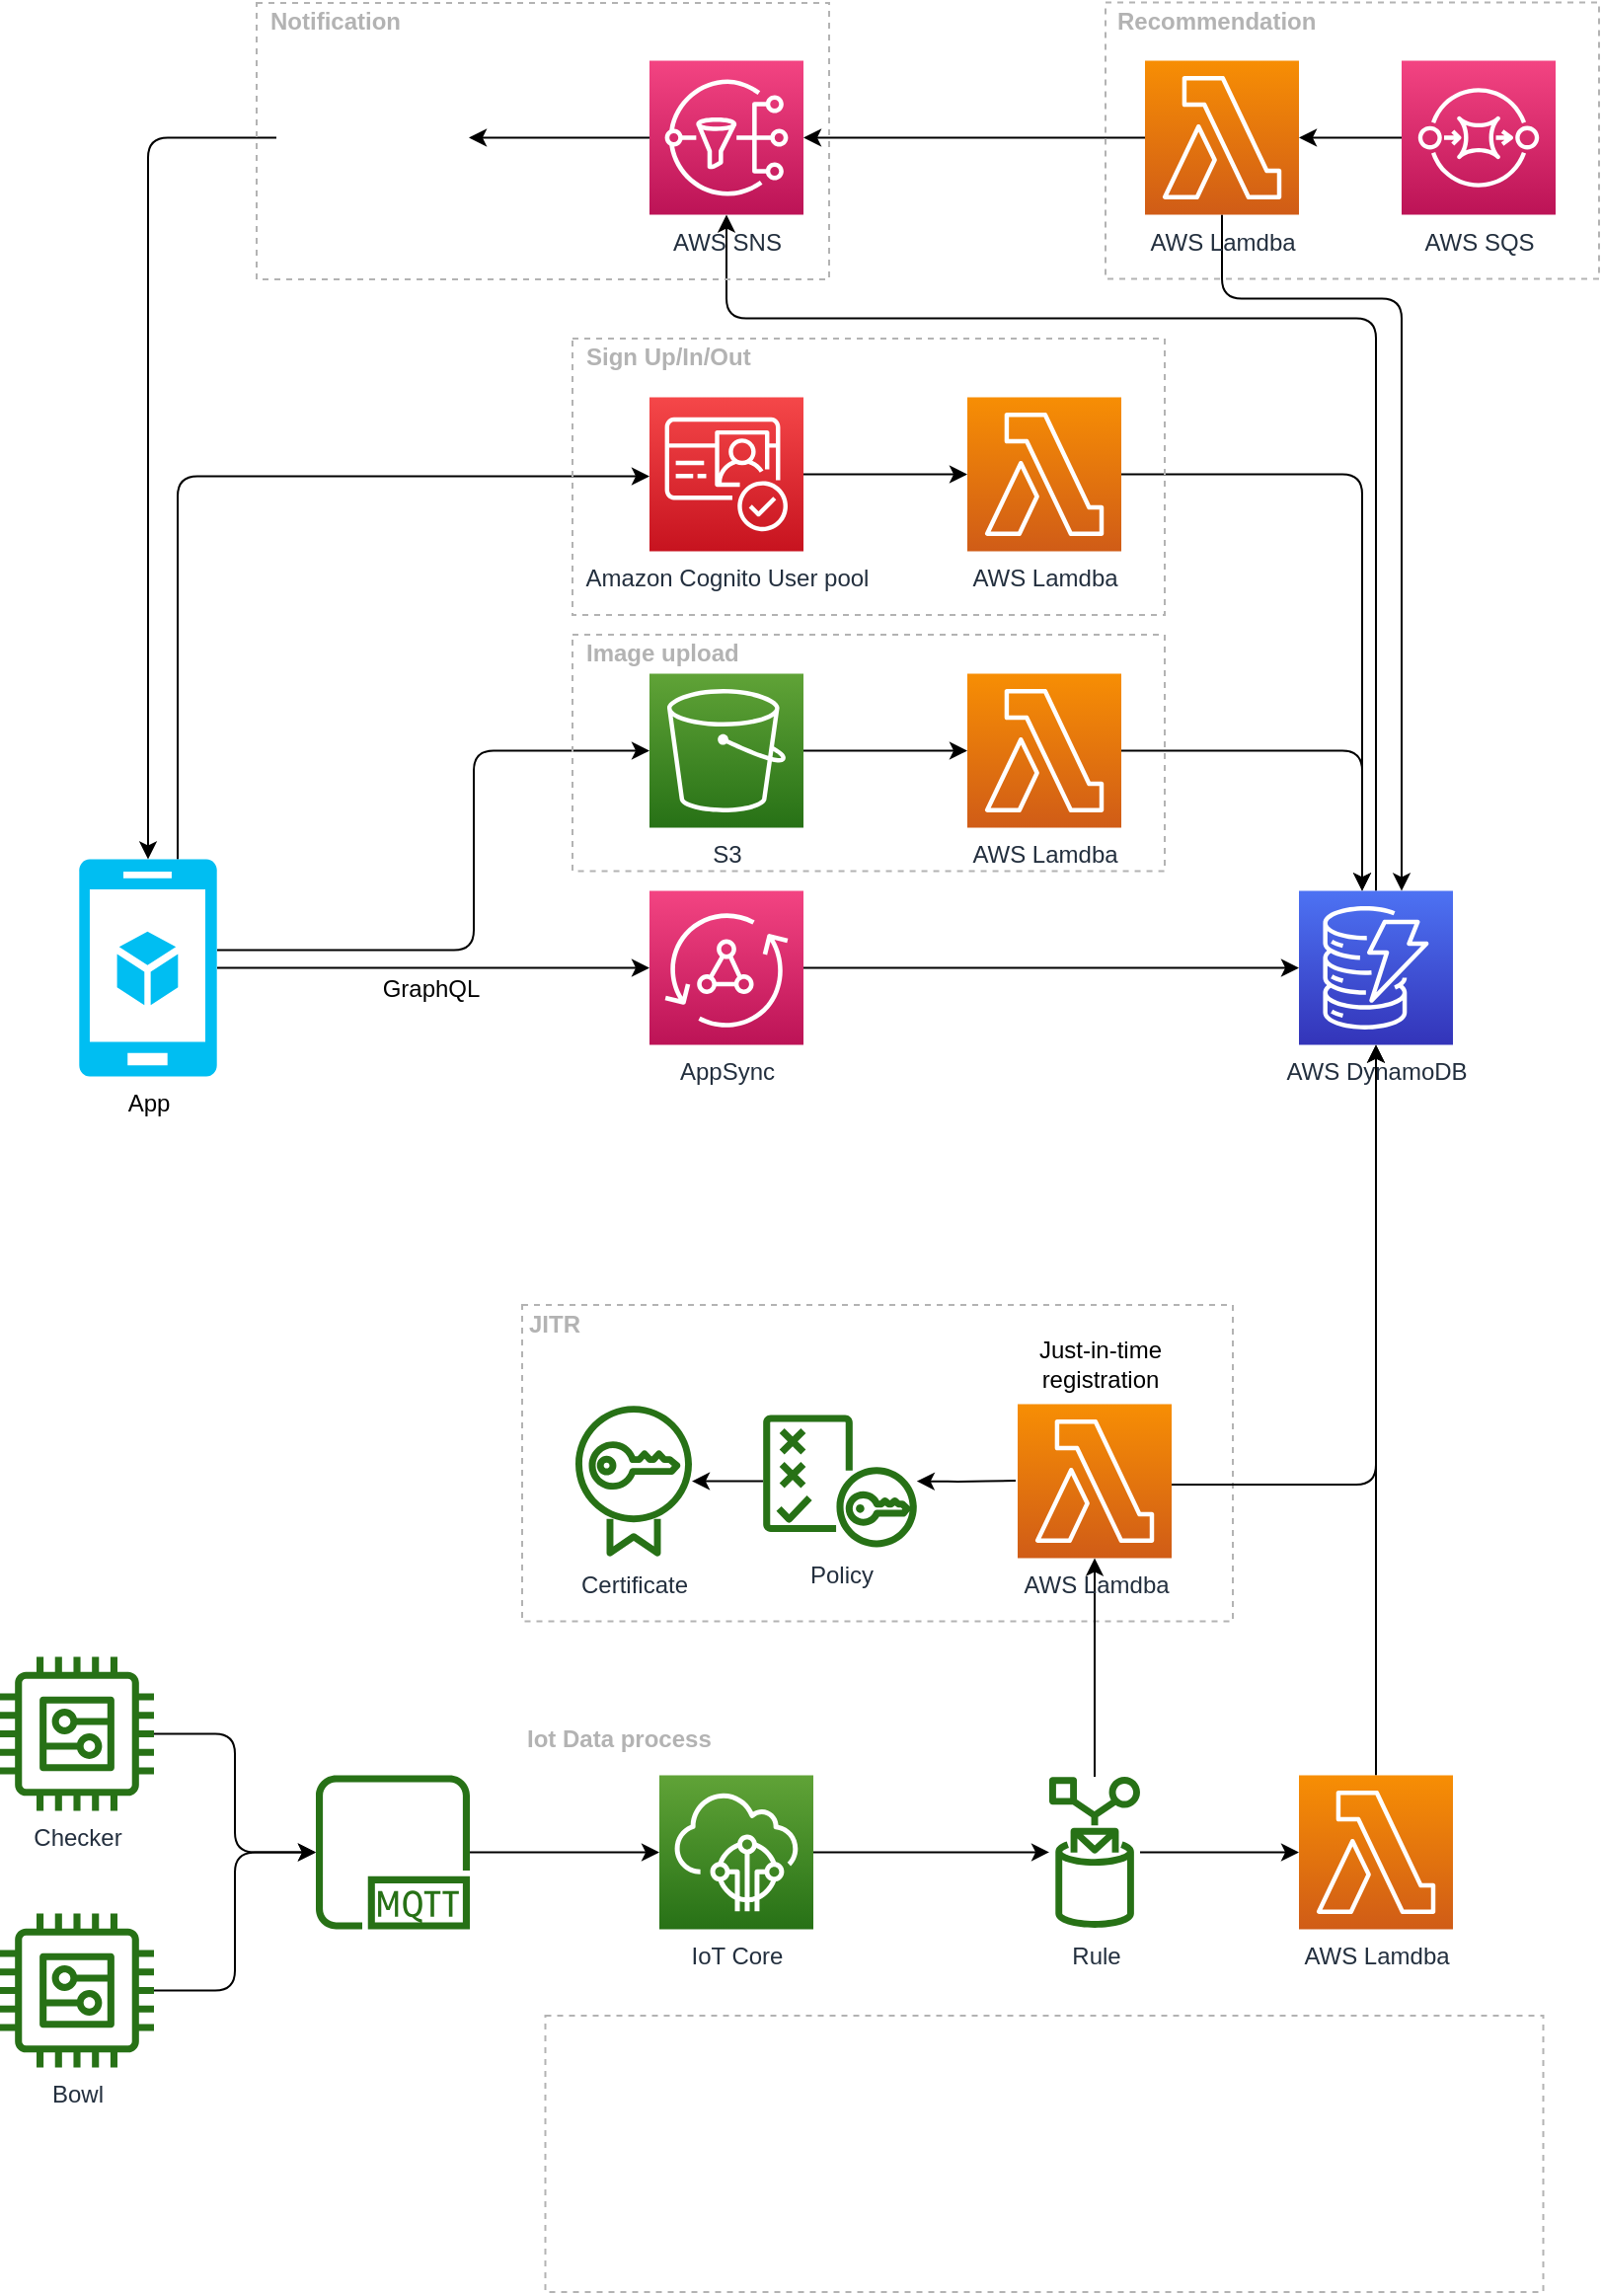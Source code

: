 <mxfile version="14.1.2" type="github" pages="5">
  <diagram id="kI84c9Ne_buLZaDN4V-V" name="AWS architecture">
    <mxGraphModel dx="1422" dy="762" grid="1" gridSize="10" guides="1" tooltips="1" connect="1" arrows="1" fold="1" page="1" pageScale="1" pageWidth="827" pageHeight="1169" math="0" shadow="0">
      <root>
        <mxCell id="cHVJoLJTV80GJNCRkLCo-0" />
        <mxCell id="cHVJoLJTV80GJNCRkLCo-1" parent="cHVJoLJTV80GJNCRkLCo-0" />
        <mxCell id="cHVJoLJTV80GJNCRkLCo-60" value="&lt;b&gt;&lt;br&gt;&lt;/b&gt;" style="whiteSpace=wrap;html=1;dashed=1;align=left;strokeColor=#B3B3B3;fillColor=none;" parent="cHVJoLJTV80GJNCRkLCo-1" vertex="1">
          <mxGeometry x="281.5" y="760" width="360" height="160.25" as="geometry" />
        </mxCell>
        <mxCell id="cHVJoLJTV80GJNCRkLCo-46" style="edgeStyle=orthogonalEdgeStyle;orthogonalLoop=1;jettySize=auto;html=1;" parent="cHVJoLJTV80GJNCRkLCo-1" source="cHVJoLJTV80GJNCRkLCo-2" target="cHVJoLJTV80GJNCRkLCo-36" edge="1">
          <mxGeometry relative="1" as="geometry" />
        </mxCell>
        <mxCell id="cHVJoLJTV80GJNCRkLCo-2" value="Amazon Cognito User pool" style="outlineConnect=0;fontColor=#232F3E;gradientColor=#F54749;gradientDirection=north;fillColor=#C7131F;strokeColor=#ffffff;dashed=0;verticalLabelPosition=bottom;verticalAlign=top;align=center;html=1;fontSize=12;fontStyle=0;aspect=fixed;shape=mxgraph.aws4.resourceIcon;resIcon=mxgraph.aws4.cognito;" parent="cHVJoLJTV80GJNCRkLCo-1" vertex="1">
          <mxGeometry x="346" y="300.25" width="78" height="78" as="geometry" />
        </mxCell>
        <mxCell id="cHVJoLJTV80GJNCRkLCo-84" style="edgeStyle=orthogonalEdgeStyle;rounded=0;orthogonalLoop=1;jettySize=auto;html=1;fontColor=#B3B3B3;" parent="cHVJoLJTV80GJNCRkLCo-1" source="cHVJoLJTV80GJNCRkLCo-3" target="cHVJoLJTV80GJNCRkLCo-5" edge="1">
          <mxGeometry relative="1" as="geometry" />
        </mxCell>
        <mxCell id="cHVJoLJTV80GJNCRkLCo-3" value="AppSync" style="outlineConnect=0;fontColor=#232F3E;gradientColor=#F34482;gradientDirection=north;fillColor=#BC1356;strokeColor=#ffffff;dashed=0;verticalLabelPosition=bottom;verticalAlign=top;align=center;html=1;fontSize=12;fontStyle=0;aspect=fixed;shape=mxgraph.aws4.resourceIcon;resIcon=mxgraph.aws4.appsync;" parent="cHVJoLJTV80GJNCRkLCo-1" vertex="1">
          <mxGeometry x="346" y="550.25" width="78" height="78" as="geometry" />
        </mxCell>
        <mxCell id="cHVJoLJTV80GJNCRkLCo-50" style="edgeStyle=orthogonalEdgeStyle;orthogonalLoop=1;jettySize=auto;html=1;" parent="cHVJoLJTV80GJNCRkLCo-1" source="cHVJoLJTV80GJNCRkLCo-4" target="cHVJoLJTV80GJNCRkLCo-29" edge="1">
          <mxGeometry relative="1" as="geometry" />
        </mxCell>
        <mxCell id="cHVJoLJTV80GJNCRkLCo-4" value="S3" style="outlineConnect=0;fontColor=#232F3E;gradientColor=#60A337;gradientDirection=north;fillColor=#277116;strokeColor=#ffffff;dashed=0;verticalLabelPosition=bottom;verticalAlign=top;align=center;html=1;fontSize=12;fontStyle=0;aspect=fixed;shape=mxgraph.aws4.resourceIcon;resIcon=mxgraph.aws4.s3;" parent="cHVJoLJTV80GJNCRkLCo-1" vertex="1">
          <mxGeometry x="346" y="440.25" width="78" height="78" as="geometry" />
        </mxCell>
        <mxCell id="cHVJoLJTV80GJNCRkLCo-37" style="edgeStyle=orthogonalEdgeStyle;orthogonalLoop=1;jettySize=auto;html=1;" parent="cHVJoLJTV80GJNCRkLCo-1" source="cHVJoLJTV80GJNCRkLCo-5" target="cHVJoLJTV80GJNCRkLCo-22" edge="1">
          <mxGeometry relative="1" as="geometry">
            <Array as="points">
              <mxPoint x="714" y="260.25" />
              <mxPoint x="385" y="260.25" />
            </Array>
          </mxGeometry>
        </mxCell>
        <mxCell id="cHVJoLJTV80GJNCRkLCo-5" value="AWS DynamoDB" style="outlineConnect=0;fontColor=#232F3E;gradientColor=#4D72F3;gradientDirection=north;fillColor=#3334B9;strokeColor=#ffffff;dashed=0;verticalLabelPosition=bottom;verticalAlign=top;align=center;html=1;fontSize=12;fontStyle=0;aspect=fixed;shape=mxgraph.aws4.resourceIcon;resIcon=mxgraph.aws4.dynamodb;" parent="cHVJoLJTV80GJNCRkLCo-1" vertex="1">
          <mxGeometry x="675" y="550.25" width="78" height="78" as="geometry" />
        </mxCell>
        <mxCell id="cHVJoLJTV80GJNCRkLCo-42" style="edgeStyle=orthogonalEdgeStyle;orthogonalLoop=1;jettySize=auto;html=1;" parent="cHVJoLJTV80GJNCRkLCo-1" source="cHVJoLJTV80GJNCRkLCo-7" target="cHVJoLJTV80GJNCRkLCo-16" edge="1">
          <mxGeometry relative="1" as="geometry" />
        </mxCell>
        <mxCell id="M9Ep_9qHXay2_r5EFc0W-3" value="" style="edgeStyle=orthogonalEdgeStyle;rounded=0;orthogonalLoop=1;jettySize=auto;html=1;" edge="1" parent="cHVJoLJTV80GJNCRkLCo-1" source="cHVJoLJTV80GJNCRkLCo-7" target="cHVJoLJTV80GJNCRkLCo-45">
          <mxGeometry relative="1" as="geometry" />
        </mxCell>
        <mxCell id="cHVJoLJTV80GJNCRkLCo-7" value="Rule" style="outlineConnect=0;fontColor=#232F3E;gradientColor=none;fillColor=#277116;strokeColor=none;dashed=0;verticalLabelPosition=bottom;verticalAlign=top;align=center;html=1;fontSize=12;fontStyle=0;aspect=fixed;pointerEvents=1;shape=mxgraph.aws4.rule;" parent="cHVJoLJTV80GJNCRkLCo-1" vertex="1">
          <mxGeometry x="548.5" y="998.25" width="46" height="78" as="geometry" />
        </mxCell>
        <mxCell id="cHVJoLJTV80GJNCRkLCo-39" style="edgeStyle=orthogonalEdgeStyle;orthogonalLoop=1;jettySize=auto;html=1;" parent="cHVJoLJTV80GJNCRkLCo-1" source="cHVJoLJTV80GJNCRkLCo-8" target="cHVJoLJTV80GJNCRkLCo-11" edge="1">
          <mxGeometry relative="1" as="geometry" />
        </mxCell>
        <mxCell id="cHVJoLJTV80GJNCRkLCo-8" value="Bowl" style="outlineConnect=0;fontColor=#232F3E;gradientColor=none;fillColor=#277116;strokeColor=none;dashed=0;verticalLabelPosition=bottom;verticalAlign=top;align=center;html=1;fontSize=12;fontStyle=0;aspect=fixed;pointerEvents=1;shape=mxgraph.aws4.generic;" parent="cHVJoLJTV80GJNCRkLCo-1" vertex="1">
          <mxGeometry x="17" y="1068.25" width="78" height="78" as="geometry" />
        </mxCell>
        <mxCell id="cHVJoLJTV80GJNCRkLCo-38" style="edgeStyle=orthogonalEdgeStyle;orthogonalLoop=1;jettySize=auto;html=1;" parent="cHVJoLJTV80GJNCRkLCo-1" source="cHVJoLJTV80GJNCRkLCo-9" target="cHVJoLJTV80GJNCRkLCo-11" edge="1">
          <mxGeometry relative="1" as="geometry" />
        </mxCell>
        <mxCell id="cHVJoLJTV80GJNCRkLCo-9" value="Checker" style="outlineConnect=0;fontColor=#232F3E;gradientColor=none;fillColor=#277116;strokeColor=none;dashed=0;verticalLabelPosition=bottom;verticalAlign=top;align=center;html=1;fontSize=12;fontStyle=0;aspect=fixed;pointerEvents=1;shape=mxgraph.aws4.generic;" parent="cHVJoLJTV80GJNCRkLCo-1" vertex="1">
          <mxGeometry x="17" y="938.25" width="78" height="78" as="geometry" />
        </mxCell>
        <mxCell id="cHVJoLJTV80GJNCRkLCo-40" style="edgeStyle=orthogonalEdgeStyle;orthogonalLoop=1;jettySize=auto;html=1;" parent="cHVJoLJTV80GJNCRkLCo-1" source="cHVJoLJTV80GJNCRkLCo-11" target="cHVJoLJTV80GJNCRkLCo-14" edge="1">
          <mxGeometry relative="1" as="geometry">
            <Array as="points">
              <mxPoint x="287" y="1037.25" />
              <mxPoint x="287" y="1037.25" />
            </Array>
          </mxGeometry>
        </mxCell>
        <mxCell id="cHVJoLJTV80GJNCRkLCo-11" value="" style="outlineConnect=0;fontColor=#232F3E;gradientColor=none;fillColor=#277116;strokeColor=none;dashed=0;verticalLabelPosition=bottom;verticalAlign=top;align=center;html=1;fontSize=12;fontStyle=0;aspect=fixed;pointerEvents=1;shape=mxgraph.aws4.mqtt_protocol;" parent="cHVJoLJTV80GJNCRkLCo-1" vertex="1">
          <mxGeometry x="177" y="998.25" width="78" height="78" as="geometry" />
        </mxCell>
        <mxCell id="M9Ep_9qHXay2_r5EFc0W-0" style="edgeStyle=orthogonalEdgeStyle;rounded=0;orthogonalLoop=1;jettySize=auto;html=1;" edge="1" parent="cHVJoLJTV80GJNCRkLCo-1" source="cHVJoLJTV80GJNCRkLCo-13" target="cHVJoLJTV80GJNCRkLCo-15">
          <mxGeometry relative="1" as="geometry" />
        </mxCell>
        <mxCell id="cHVJoLJTV80GJNCRkLCo-13" value="Policy" style="outlineConnect=0;fontColor=#232F3E;gradientColor=none;fillColor=#277116;strokeColor=none;dashed=0;verticalLabelPosition=bottom;verticalAlign=top;align=center;html=1;fontSize=12;fontStyle=0;aspect=fixed;pointerEvents=1;shape=mxgraph.aws4.policy;" parent="cHVJoLJTV80GJNCRkLCo-1" vertex="1">
          <mxGeometry x="403.5" y="815.75" width="78" height="67" as="geometry" />
        </mxCell>
        <mxCell id="cHVJoLJTV80GJNCRkLCo-41" style="edgeStyle=orthogonalEdgeStyle;orthogonalLoop=1;jettySize=auto;html=1;" parent="cHVJoLJTV80GJNCRkLCo-1" source="cHVJoLJTV80GJNCRkLCo-14" target="cHVJoLJTV80GJNCRkLCo-7" edge="1">
          <mxGeometry relative="1" as="geometry" />
        </mxCell>
        <mxCell id="cHVJoLJTV80GJNCRkLCo-14" value="IoT Core" style="outlineConnect=0;fontColor=#232F3E;gradientColor=#60A337;gradientDirection=north;fillColor=#277116;strokeColor=#ffffff;dashed=0;verticalLabelPosition=bottom;verticalAlign=top;align=center;html=1;fontSize=12;fontStyle=0;aspect=fixed;shape=mxgraph.aws4.resourceIcon;resIcon=mxgraph.aws4.iot_core;" parent="cHVJoLJTV80GJNCRkLCo-1" vertex="1">
          <mxGeometry x="351" y="998.25" width="78" height="78" as="geometry" />
        </mxCell>
        <mxCell id="cHVJoLJTV80GJNCRkLCo-43" style="edgeStyle=orthogonalEdgeStyle;orthogonalLoop=1;jettySize=auto;html=1;" parent="cHVJoLJTV80GJNCRkLCo-1" target="cHVJoLJTV80GJNCRkLCo-13" edge="1">
          <mxGeometry relative="1" as="geometry">
            <mxPoint x="531.5" y="849" as="sourcePoint" />
            <mxPoint x="571.5" y="910" as="targetPoint" />
          </mxGeometry>
        </mxCell>
        <mxCell id="cHVJoLJTV80GJNCRkLCo-15" value="Certificate" style="outlineConnect=0;fontColor=#232F3E;gradientColor=none;fillColor=#277116;strokeColor=none;dashed=0;verticalLabelPosition=bottom;verticalAlign=top;align=center;html=1;fontSize=12;fontStyle=0;aspect=fixed;pointerEvents=1;shape=mxgraph.aws4.certificate_manager;" parent="cHVJoLJTV80GJNCRkLCo-1" vertex="1">
          <mxGeometry x="308.5" y="810.25" width="59" height="78" as="geometry" />
        </mxCell>
        <mxCell id="cHVJoLJTV80GJNCRkLCo-48" style="edgeStyle=orthogonalEdgeStyle;orthogonalLoop=1;jettySize=auto;html=1;" parent="cHVJoLJTV80GJNCRkLCo-1" source="cHVJoLJTV80GJNCRkLCo-16" target="cHVJoLJTV80GJNCRkLCo-5" edge="1">
          <mxGeometry relative="1" as="geometry" />
        </mxCell>
        <mxCell id="cHVJoLJTV80GJNCRkLCo-16" value="AWS Lamdba" style="outlineConnect=0;fontColor=#232F3E;gradientColor=#F78E04;gradientDirection=north;fillColor=#D05C17;strokeColor=#ffffff;dashed=0;verticalLabelPosition=bottom;verticalAlign=top;align=center;html=1;fontSize=12;fontStyle=0;aspect=fixed;shape=mxgraph.aws4.resourceIcon;resIcon=mxgraph.aws4.lambda;" parent="cHVJoLJTV80GJNCRkLCo-1" vertex="1">
          <mxGeometry x="675" y="998.25" width="78" height="78" as="geometry" />
        </mxCell>
        <mxCell id="cHVJoLJTV80GJNCRkLCo-20" style="edgeStyle=orthogonalEdgeStyle;orthogonalLoop=1;jettySize=auto;html=1;exitX=1;exitY=0.5;exitDx=0;exitDy=0;exitPerimeter=0;" parent="cHVJoLJTV80GJNCRkLCo-1" source="cHVJoLJTV80GJNCRkLCo-17" target="cHVJoLJTV80GJNCRkLCo-3" edge="1">
          <mxGeometry relative="1" as="geometry" />
        </mxCell>
        <mxCell id="cHVJoLJTV80GJNCRkLCo-35" style="edgeStyle=orthogonalEdgeStyle;orthogonalLoop=1;jettySize=auto;html=1;" parent="cHVJoLJTV80GJNCRkLCo-1" source="cHVJoLJTV80GJNCRkLCo-17" edge="1">
          <mxGeometry relative="1" as="geometry">
            <mxPoint x="346" y="340.25" as="targetPoint" />
            <Array as="points">
              <mxPoint x="107" y="340.25" />
              <mxPoint x="346" y="340.25" />
            </Array>
          </mxGeometry>
        </mxCell>
        <mxCell id="cHVJoLJTV80GJNCRkLCo-55" style="edgeStyle=orthogonalEdgeStyle;orthogonalLoop=1;jettySize=auto;html=1;" parent="cHVJoLJTV80GJNCRkLCo-1" source="cHVJoLJTV80GJNCRkLCo-17" target="cHVJoLJTV80GJNCRkLCo-4" edge="1">
          <mxGeometry relative="1" as="geometry">
            <Array as="points">
              <mxPoint x="257" y="580.25" />
              <mxPoint x="257" y="479.25" />
            </Array>
          </mxGeometry>
        </mxCell>
        <mxCell id="cHVJoLJTV80GJNCRkLCo-17" value="App" style="verticalLabelPosition=bottom;html=1;verticalAlign=top;align=center;strokeColor=none;fillColor=#00BEF2;shape=mxgraph.azure.mobile_services;pointerEvents=1;" parent="cHVJoLJTV80GJNCRkLCo-1" vertex="1">
          <mxGeometry x="57" y="534.25" width="70" height="110" as="geometry" />
        </mxCell>
        <mxCell id="cHVJoLJTV80GJNCRkLCo-32" style="edgeStyle=orthogonalEdgeStyle;orthogonalLoop=1;jettySize=auto;html=1;" parent="cHVJoLJTV80GJNCRkLCo-1" source="cHVJoLJTV80GJNCRkLCo-21" target="cHVJoLJTV80GJNCRkLCo-28" edge="1">
          <mxGeometry relative="1" as="geometry" />
        </mxCell>
        <mxCell id="cHVJoLJTV80GJNCRkLCo-21" value="AWS SQS" style="outlineConnect=0;fontColor=#232F3E;gradientColor=#F34482;gradientDirection=north;fillColor=#BC1356;strokeColor=#ffffff;dashed=0;verticalLabelPosition=bottom;verticalAlign=top;align=center;html=1;fontSize=12;fontStyle=0;aspect=fixed;shape=mxgraph.aws4.resourceIcon;resIcon=mxgraph.aws4.sqs;" parent="cHVJoLJTV80GJNCRkLCo-1" vertex="1">
          <mxGeometry x="727" y="129.75" width="78" height="78" as="geometry" />
        </mxCell>
        <mxCell id="cHVJoLJTV80GJNCRkLCo-34" style="edgeStyle=orthogonalEdgeStyle;orthogonalLoop=1;jettySize=auto;html=1;" parent="cHVJoLJTV80GJNCRkLCo-1" source="cHVJoLJTV80GJNCRkLCo-22" target="cHVJoLJTV80GJNCRkLCo-27" edge="1">
          <mxGeometry relative="1" as="geometry" />
        </mxCell>
        <mxCell id="cHVJoLJTV80GJNCRkLCo-22" value="AWS SNS" style="outlineConnect=0;fontColor=#232F3E;gradientColor=#F34482;gradientDirection=north;fillColor=#BC1356;strokeColor=#ffffff;dashed=0;verticalLabelPosition=bottom;verticalAlign=top;align=center;html=1;fontSize=12;fontStyle=0;aspect=fixed;shape=mxgraph.aws4.resourceIcon;resIcon=mxgraph.aws4.sns;" parent="cHVJoLJTV80GJNCRkLCo-1" vertex="1">
          <mxGeometry x="346" y="129.75" width="78" height="78" as="geometry" />
        </mxCell>
        <mxCell id="cHVJoLJTV80GJNCRkLCo-31" style="edgeStyle=orthogonalEdgeStyle;orthogonalLoop=1;jettySize=auto;html=1;exitX=0;exitY=0.5;exitDx=0;exitDy=0;entryX=0.5;entryY=0;entryDx=0;entryDy=0;entryPerimeter=0;" parent="cHVJoLJTV80GJNCRkLCo-1" source="cHVJoLJTV80GJNCRkLCo-27" target="cHVJoLJTV80GJNCRkLCo-17" edge="1">
          <mxGeometry relative="1" as="geometry" />
        </mxCell>
        <mxCell id="cHVJoLJTV80GJNCRkLCo-27" value="" style="shape=image;imageAspect=0;aspect=fixed;verticalLabelPosition=bottom;verticalAlign=top;image=https://onesignal-blog.s3.amazonaws.com/2018/Aug/onesignal-1534463753064.png;" parent="cHVJoLJTV80GJNCRkLCo-1" vertex="1">
          <mxGeometry x="157" y="120" width="97.5" height="97.5" as="geometry" />
        </mxCell>
        <mxCell id="cHVJoLJTV80GJNCRkLCo-33" style="edgeStyle=orthogonalEdgeStyle;orthogonalLoop=1;jettySize=auto;html=1;" parent="cHVJoLJTV80GJNCRkLCo-1" source="cHVJoLJTV80GJNCRkLCo-28" target="cHVJoLJTV80GJNCRkLCo-22" edge="1">
          <mxGeometry relative="1" as="geometry" />
        </mxCell>
        <mxCell id="cHVJoLJTV80GJNCRkLCo-49" style="edgeStyle=orthogonalEdgeStyle;orthogonalLoop=1;jettySize=auto;html=1;" parent="cHVJoLJTV80GJNCRkLCo-1" source="cHVJoLJTV80GJNCRkLCo-28" target="cHVJoLJTV80GJNCRkLCo-5" edge="1">
          <mxGeometry relative="1" as="geometry">
            <mxPoint x="737" y="440.25" as="targetPoint" />
            <Array as="points">
              <mxPoint x="636" y="250.25" />
              <mxPoint x="727" y="250.25" />
            </Array>
          </mxGeometry>
        </mxCell>
        <mxCell id="cHVJoLJTV80GJNCRkLCo-28" value="AWS Lamdba" style="outlineConnect=0;fontColor=#232F3E;gradientColor=#F78E04;gradientDirection=north;fillColor=#D05C17;strokeColor=#ffffff;dashed=0;verticalLabelPosition=bottom;verticalAlign=top;align=center;html=1;fontSize=12;fontStyle=0;aspect=fixed;shape=mxgraph.aws4.resourceIcon;resIcon=mxgraph.aws4.lambda;" parent="cHVJoLJTV80GJNCRkLCo-1" vertex="1">
          <mxGeometry x="597" y="129.75" width="78" height="78" as="geometry" />
        </mxCell>
        <mxCell id="cHVJoLJTV80GJNCRkLCo-51" style="edgeStyle=orthogonalEdgeStyle;orthogonalLoop=1;jettySize=auto;html=1;" parent="cHVJoLJTV80GJNCRkLCo-1" source="cHVJoLJTV80GJNCRkLCo-29" target="cHVJoLJTV80GJNCRkLCo-5" edge="1">
          <mxGeometry relative="1" as="geometry">
            <mxPoint x="717" y="630.25" as="targetPoint" />
            <Array as="points">
              <mxPoint x="707" y="479.25" />
            </Array>
          </mxGeometry>
        </mxCell>
        <mxCell id="cHVJoLJTV80GJNCRkLCo-29" value="AWS Lamdba" style="outlineConnect=0;fontColor=#232F3E;gradientColor=#F78E04;gradientDirection=north;fillColor=#D05C17;strokeColor=#ffffff;dashed=0;verticalLabelPosition=bottom;verticalAlign=top;align=center;html=1;fontSize=12;fontStyle=0;aspect=fixed;shape=mxgraph.aws4.resourceIcon;resIcon=mxgraph.aws4.lambda;" parent="cHVJoLJTV80GJNCRkLCo-1" vertex="1">
          <mxGeometry x="507" y="440.25" width="78" height="78" as="geometry" />
        </mxCell>
        <mxCell id="cHVJoLJTV80GJNCRkLCo-47" style="edgeStyle=orthogonalEdgeStyle;orthogonalLoop=1;jettySize=auto;html=1;" parent="cHVJoLJTV80GJNCRkLCo-1" source="cHVJoLJTV80GJNCRkLCo-36" target="cHVJoLJTV80GJNCRkLCo-5" edge="1">
          <mxGeometry relative="1" as="geometry">
            <Array as="points">
              <mxPoint x="707" y="339.25" />
            </Array>
          </mxGeometry>
        </mxCell>
        <mxCell id="cHVJoLJTV80GJNCRkLCo-36" value="AWS Lamdba" style="outlineConnect=0;fontColor=#232F3E;gradientColor=#F78E04;gradientDirection=north;fillColor=#D05C17;strokeColor=#ffffff;dashed=0;verticalLabelPosition=bottom;verticalAlign=top;align=center;html=1;fontSize=12;fontStyle=0;aspect=fixed;shape=mxgraph.aws4.resourceIcon;resIcon=mxgraph.aws4.lambda;" parent="cHVJoLJTV80GJNCRkLCo-1" vertex="1">
          <mxGeometry x="507" y="300.25" width="78" height="78" as="geometry" />
        </mxCell>
        <mxCell id="cHVJoLJTV80GJNCRkLCo-45" value="AWS Lamdba" style="outlineConnect=0;fontColor=#232F3E;gradientColor=#F78E04;gradientDirection=north;fillColor=#D05C17;strokeColor=#ffffff;dashed=0;verticalLabelPosition=bottom;verticalAlign=top;align=center;html=1;fontSize=12;fontStyle=0;aspect=fixed;shape=mxgraph.aws4.resourceIcon;resIcon=mxgraph.aws4.lambda;" parent="cHVJoLJTV80GJNCRkLCo-1" vertex="1">
          <mxGeometry x="532.5" y="810.25" width="78" height="78" as="geometry" />
        </mxCell>
        <mxCell id="cHVJoLJTV80GJNCRkLCo-57" value="GraphQL" style="text;html=1;resizable=0;autosize=1;align=center;verticalAlign=middle;points=[];fillColor=none;strokeColor=none;" parent="cHVJoLJTV80GJNCRkLCo-1" vertex="1">
          <mxGeometry x="205" y="590.25" width="60" height="20" as="geometry" />
        </mxCell>
        <mxCell id="cHVJoLJTV80GJNCRkLCo-65" value="JITR" style="text;html=1;resizable=0;autosize=1;align=left;verticalAlign=middle;points=[];fillColor=none;strokeColor=none;rounded=0;dashed=1;fontStyle=1;fontColor=#B3B3B3;" parent="cHVJoLJTV80GJNCRkLCo-1" vertex="1">
          <mxGeometry x="283" y="760" width="40" height="20" as="geometry" />
        </mxCell>
        <mxCell id="cHVJoLJTV80GJNCRkLCo-68" value="" style="group" parent="cHVJoLJTV80GJNCRkLCo-1" vertex="1" connectable="0">
          <mxGeometry x="577" y="100" width="250" height="140.25" as="geometry" />
        </mxCell>
        <mxCell id="cHVJoLJTV80GJNCRkLCo-71" value="" style="group" parent="cHVJoLJTV80GJNCRkLCo-68" vertex="1" connectable="0">
          <mxGeometry width="250" height="140.25" as="geometry" />
        </mxCell>
        <mxCell id="cHVJoLJTV80GJNCRkLCo-63" value="&lt;b&gt;&lt;br&gt;&lt;br&gt;&lt;br&gt;&lt;br&gt;&lt;br&gt;&lt;br&gt;&lt;br&gt;&lt;/b&gt;" style="whiteSpace=wrap;html=1;dashed=1;align=left;strokeColor=#B3B3B3;fillColor=none;" parent="cHVJoLJTV80GJNCRkLCo-71" vertex="1">
          <mxGeometry y="0.25" width="250" height="140" as="geometry" />
        </mxCell>
        <mxCell id="cHVJoLJTV80GJNCRkLCo-64" value="Recommendation" style="text;html=1;resizable=0;autosize=1;align=left;verticalAlign=middle;points=[];fillColor=none;strokeColor=none;rounded=0;dashed=1;fontStyle=1;fontColor=#B3B3B3;" parent="cHVJoLJTV80GJNCRkLCo-71" vertex="1">
          <mxGeometry x="4" width="120" height="20" as="geometry" />
        </mxCell>
        <mxCell id="cHVJoLJTV80GJNCRkLCo-72" value="" style="group" parent="cHVJoLJTV80GJNCRkLCo-1" vertex="1" connectable="0">
          <mxGeometry x="307" y="270.25" width="300" height="140.25" as="geometry" />
        </mxCell>
        <mxCell id="cHVJoLJTV80GJNCRkLCo-73" value="&lt;b&gt;&lt;br&gt;&lt;br&gt;&lt;br&gt;&lt;br&gt;&lt;br&gt;&lt;br&gt;&lt;br&gt;&lt;/b&gt;" style="whiteSpace=wrap;html=1;dashed=1;align=left;strokeColor=#B3B3B3;fillColor=none;" parent="cHVJoLJTV80GJNCRkLCo-72" vertex="1">
          <mxGeometry y="0.25" width="300" height="140" as="geometry" />
        </mxCell>
        <mxCell id="cHVJoLJTV80GJNCRkLCo-74" value="Sign Up/In/Out" style="text;html=1;resizable=0;autosize=1;align=left;verticalAlign=middle;points=[];fillColor=none;strokeColor=none;rounded=0;dashed=1;fontStyle=1;fontColor=#B3B3B3;" parent="cHVJoLJTV80GJNCRkLCo-72" vertex="1">
          <mxGeometry x="4.8" width="100" height="20" as="geometry" />
        </mxCell>
        <mxCell id="cHVJoLJTV80GJNCRkLCo-75" value="" style="group" parent="cHVJoLJTV80GJNCRkLCo-1" vertex="1" connectable="0">
          <mxGeometry x="147" y="100.25" width="290" height="140.25" as="geometry" />
        </mxCell>
        <mxCell id="cHVJoLJTV80GJNCRkLCo-76" value="" style="group" parent="cHVJoLJTV80GJNCRkLCo-75" vertex="1" connectable="0">
          <mxGeometry width="290" height="140.25" as="geometry" />
        </mxCell>
        <mxCell id="cHVJoLJTV80GJNCRkLCo-77" value="&lt;b&gt;&lt;br&gt;&lt;br&gt;&lt;br&gt;&lt;br&gt;&lt;br&gt;&lt;br&gt;&lt;br&gt;&lt;/b&gt;" style="whiteSpace=wrap;html=1;dashed=1;align=left;strokeColor=#B3B3B3;fillColor=none;" parent="cHVJoLJTV80GJNCRkLCo-76" vertex="1">
          <mxGeometry y="0.25" width="290" height="140" as="geometry" />
        </mxCell>
        <mxCell id="cHVJoLJTV80GJNCRkLCo-78" value="Notification" style="text;html=1;resizable=0;autosize=1;align=left;verticalAlign=middle;points=[];fillColor=none;strokeColor=none;rounded=0;dashed=1;fontStyle=1;fontColor=#B3B3B3;" parent="cHVJoLJTV80GJNCRkLCo-76" vertex="1">
          <mxGeometry x="4.64" width="80" height="20" as="geometry" />
        </mxCell>
        <mxCell id="cHVJoLJTV80GJNCRkLCo-79" value="&lt;b&gt;&lt;br&gt;&lt;/b&gt;" style="whiteSpace=wrap;html=1;dashed=1;align=left;strokeColor=#B3B3B3;fillColor=none;" parent="cHVJoLJTV80GJNCRkLCo-1" vertex="1">
          <mxGeometry x="293.25" y="1120" width="505.5" height="140" as="geometry" />
        </mxCell>
        <mxCell id="cHVJoLJTV80GJNCRkLCo-80" value="Iot Data process" style="text;html=1;resizable=0;autosize=1;align=left;verticalAlign=middle;points=[];fillColor=none;strokeColor=none;rounded=0;dashed=1;fontStyle=1;fontColor=#B3B3B3;" parent="cHVJoLJTV80GJNCRkLCo-1" vertex="1">
          <mxGeometry x="281.5" y="970.25" width="110" height="20" as="geometry" />
        </mxCell>
        <mxCell id="cHVJoLJTV80GJNCRkLCo-81" value="" style="group" parent="cHVJoLJTV80GJNCRkLCo-1" vertex="1" connectable="0">
          <mxGeometry x="307" y="420.25" width="300" height="120" as="geometry" />
        </mxCell>
        <mxCell id="cHVJoLJTV80GJNCRkLCo-82" value="&lt;b&gt;&lt;br&gt;&lt;br&gt;&lt;br&gt;&lt;br&gt;&lt;br&gt;&lt;br&gt;&lt;br&gt;&lt;/b&gt;" style="whiteSpace=wrap;html=1;dashed=1;align=left;strokeColor=#B3B3B3;fillColor=none;" parent="cHVJoLJTV80GJNCRkLCo-81" vertex="1">
          <mxGeometry y="0.214" width="300" height="119.786" as="geometry" />
        </mxCell>
        <mxCell id="cHVJoLJTV80GJNCRkLCo-83" value="Image upload" style="text;html=1;resizable=0;autosize=1;align=left;verticalAlign=middle;points=[];fillColor=none;strokeColor=none;rounded=0;dashed=1;fontStyle=1;fontColor=#B3B3B3;" parent="cHVJoLJTV80GJNCRkLCo-81" vertex="1">
          <mxGeometry x="4.8" width="90" height="20" as="geometry" />
        </mxCell>
        <mxCell id="M9Ep_9qHXay2_r5EFc0W-4" value="Just-in-time registration" style="text;html=1;strokeColor=none;fillColor=none;align=center;verticalAlign=middle;whiteSpace=wrap;rounded=0;" vertex="1" parent="cHVJoLJTV80GJNCRkLCo-1">
          <mxGeometry x="532.5" y="780.25" width="83" height="20" as="geometry" />
        </mxCell>
        <mxCell id="M9Ep_9qHXay2_r5EFc0W-5" style="edgeStyle=orthogonalEdgeStyle;orthogonalLoop=1;jettySize=auto;html=1;" edge="1" parent="cHVJoLJTV80GJNCRkLCo-1" target="cHVJoLJTV80GJNCRkLCo-5">
          <mxGeometry relative="1" as="geometry">
            <Array as="points">
              <mxPoint x="714" y="851" />
            </Array>
            <mxPoint x="610.5" y="851" as="sourcePoint" />
            <mxPoint x="829.5" y="750" as="targetPoint" />
          </mxGeometry>
        </mxCell>
      </root>
    </mxGraphModel>
  </diagram>
  <diagram id="2qSs3ABCRcR-azp0qHjR" name="CDK architecture">
    <mxGraphModel dx="2249" dy="762" grid="1" gridSize="10" guides="1" tooltips="1" connect="1" arrows="1" fold="1" page="1" pageScale="1" pageWidth="827" pageHeight="1169" math="0" shadow="0">
      <root>
        <mxCell id="0" />
        <mxCell id="1" parent="0" />
        <mxCell id="cEbAJW4yA0XyLvoaFNeY-10" value="" style="edgeStyle=orthogonalEdgeStyle;orthogonalLoop=1;jettySize=auto;html=1;exitX=0.5;exitY=1;exitDx=0;exitDy=0;curved=1;" parent="1" source="cEbAJW4yA0XyLvoaFNeY-1" target="cEbAJW4yA0XyLvoaFNeY-2" edge="1">
          <mxGeometry relative="1" as="geometry" />
        </mxCell>
        <mxCell id="cEbAJW4yA0XyLvoaFNeY-1" value="PetService&lt;br&gt;(APP)" style="rounded=1;whiteSpace=wrap;html=1;arcSize=50;fillColor=#f8cecc;strokeColor=#b85450;" parent="1" vertex="1">
          <mxGeometry x="70" y="80" width="120" height="60" as="geometry" />
        </mxCell>
        <mxCell id="cEbAJW4yA0XyLvoaFNeY-2" value="IoT&lt;br&gt;Stack" style="rounded=1;whiteSpace=wrap;html=1;fillColor=#d5e8d4;strokeColor=#82b366;" parent="1" vertex="1">
          <mxGeometry x="-210" y="230" width="120" height="60" as="geometry" />
        </mxCell>
        <mxCell id="lDaWE6mfW9VjLVIU5mSL-4" style="edgeStyle=orthogonalEdgeStyle;rounded=0;orthogonalLoop=1;jettySize=auto;html=1;entryX=1;entryY=0.5;entryDx=0;entryDy=0;fontColor=#B3B3B3;" parent="1" source="cEbAJW4yA0XyLvoaFNeY-3" target="cEbAJW4yA0XyLvoaFNeY-2" edge="1">
          <mxGeometry relative="1" as="geometry" />
        </mxCell>
        <mxCell id="lDaWE6mfW9VjLVIU5mSL-5" style="edgeStyle=orthogonalEdgeStyle;rounded=0;orthogonalLoop=1;jettySize=auto;html=1;fontColor=#B3B3B3;entryX=0;entryY=0.5;entryDx=0;entryDy=0;" parent="1" source="cEbAJW4yA0XyLvoaFNeY-3" target="cEbAJW4yA0XyLvoaFNeY-4" edge="1">
          <mxGeometry relative="1" as="geometry">
            <mxPoint x="240" y="260" as="targetPoint" />
          </mxGeometry>
        </mxCell>
        <mxCell id="cEbAJW4yA0XyLvoaFNeY-3" value="Pet&lt;br&gt;Stack" style="rounded=1;whiteSpace=wrap;html=1;fillColor=#d5e8d4;strokeColor=#82b366;" parent="1" vertex="1">
          <mxGeometry x="70" y="230" width="120" height="60" as="geometry" />
        </mxCell>
        <mxCell id="cEbAJW4yA0XyLvoaFNeY-4" value="Insight&lt;br&gt;Stack" style="rounded=1;whiteSpace=wrap;html=1;fillColor=#d5e8d4;strokeColor=#82b366;" parent="1" vertex="1">
          <mxGeometry x="360" y="230" width="120" height="60" as="geometry" />
        </mxCell>
        <mxCell id="cEbAJW4yA0XyLvoaFNeY-5" value="Event&lt;br&gt;Construct" style="rounded=1;whiteSpace=wrap;html=1;fillColor=#fff2cc;strokeColor=#d6b656;" parent="1" vertex="1">
          <mxGeometry x="-300" y="390" width="80" height="40" as="geometry" />
        </mxCell>
        <mxCell id="cEbAJW4yA0XyLvoaFNeY-6" value="Routine&lt;br&gt;Construct" style="rounded=1;whiteSpace=wrap;html=1;fillColor=#fff2cc;strokeColor=#d6b656;fontColor=#B3B3B3;" parent="1" vertex="1">
          <mxGeometry x="380" y="360" width="80" height="40" as="geometry" />
        </mxCell>
        <mxCell id="cEbAJW4yA0XyLvoaFNeY-7" value="Push&lt;br&gt;Construct" style="rounded=1;whiteSpace=wrap;html=1;fillColor=#fff2cc;strokeColor=#d6b656;fontColor=#B3B3B3;" parent="1" vertex="1">
          <mxGeometry x="380" y="460" width="80" height="40" as="geometry" />
        </mxCell>
        <mxCell id="cEbAJW4yA0XyLvoaFNeY-11" value="" style="edgeStyle=orthogonalEdgeStyle;orthogonalLoop=1;jettySize=auto;html=1;exitX=0.5;exitY=1;exitDx=0;exitDy=0;curved=1;entryX=0.5;entryY=0;entryDx=0;entryDy=0;" parent="1" source="cEbAJW4yA0XyLvoaFNeY-1" target="cEbAJW4yA0XyLvoaFNeY-4" edge="1">
          <mxGeometry relative="1" as="geometry">
            <mxPoint x="140" y="190" as="sourcePoint" />
            <mxPoint x="-40" y="240" as="targetPoint" />
          </mxGeometry>
        </mxCell>
        <mxCell id="cEbAJW4yA0XyLvoaFNeY-12" value="" style="edgeStyle=orthogonalEdgeStyle;orthogonalLoop=1;jettySize=auto;html=1;exitX=0.5;exitY=1;exitDx=0;exitDy=0;curved=1;entryX=0.5;entryY=0;entryDx=0;entryDy=0;" parent="1" source="cEbAJW4yA0XyLvoaFNeY-1" target="cEbAJW4yA0XyLvoaFNeY-3" edge="1">
          <mxGeometry relative="1" as="geometry">
            <mxPoint x="140" y="190" as="sourcePoint" />
            <mxPoint x="320" y="240" as="targetPoint" />
          </mxGeometry>
        </mxCell>
        <mxCell id="cEbAJW4yA0XyLvoaFNeY-13" value="API&lt;br&gt;Construct" style="rounded=1;whiteSpace=wrap;html=1;fillColor=#fff2cc;strokeColor=#d6b656;" parent="1" vertex="1">
          <mxGeometry x="200" y="360" width="80" height="40" as="geometry" />
        </mxCell>
        <mxCell id="cEbAJW4yA0XyLvoaFNeY-14" value="Pet&lt;br&gt;Construct" style="rounded=1;whiteSpace=wrap;html=1;fillColor=#fff2cc;strokeColor=#d6b656;" parent="1" vertex="1">
          <mxGeometry x="200" y="490" width="80" height="40" as="geometry" />
        </mxCell>
        <mxCell id="cEbAJW4yA0XyLvoaFNeY-15" value="Device&lt;br&gt;Construct" style="rounded=1;whiteSpace=wrap;html=1;fillColor=#fff2cc;strokeColor=#d6b656;" parent="1" vertex="1">
          <mxGeometry x="-180" y="440" width="80" height="40" as="geometry" />
        </mxCell>
        <mxCell id="cEbAJW4yA0XyLvoaFNeY-16" value="" style="edgeStyle=orthogonalEdgeStyle;orthogonalLoop=1;jettySize=auto;html=1;exitX=0.5;exitY=1;exitDx=0;exitDy=0;curved=1;entryX=0.5;entryY=0;entryDx=0;entryDy=0;" parent="1" source="cEbAJW4yA0XyLvoaFNeY-2" target="cEbAJW4yA0XyLvoaFNeY-5" edge="1">
          <mxGeometry relative="1" as="geometry">
            <mxPoint x="-60" y="300" as="sourcePoint" />
            <mxPoint x="-240" y="350" as="targetPoint" />
          </mxGeometry>
        </mxCell>
        <mxCell id="cEbAJW4yA0XyLvoaFNeY-17" value="" style="edgeStyle=orthogonalEdgeStyle;orthogonalLoop=1;jettySize=auto;html=1;exitX=0.5;exitY=1;exitDx=0;exitDy=0;curved=1;entryX=0.5;entryY=0;entryDx=0;entryDy=0;" parent="1" source="cEbAJW4yA0XyLvoaFNeY-2" target="cEbAJW4yA0XyLvoaFNeY-15" edge="1">
          <mxGeometry relative="1" as="geometry">
            <mxPoint x="-40" y="300" as="sourcePoint" />
            <mxPoint x="-110" y="370" as="targetPoint" />
          </mxGeometry>
        </mxCell>
        <mxCell id="cEbAJW4yA0XyLvoaFNeY-20" value="" style="edgeStyle=orthogonalEdgeStyle;orthogonalLoop=1;jettySize=auto;html=1;exitX=0.5;exitY=1;exitDx=0;exitDy=0;curved=1;entryX=0.5;entryY=0;entryDx=0;entryDy=0;" parent="1" source="cEbAJW4yA0XyLvoaFNeY-13" target="cEbAJW4yA0XyLvoaFNeY-14" edge="1">
          <mxGeometry relative="1" as="geometry">
            <mxPoint x="230" y="170" as="sourcePoint" />
            <mxPoint x="410" y="220" as="targetPoint" />
            <Array as="points">
              <mxPoint x="240" y="400" />
              <mxPoint x="240" y="490" />
            </Array>
          </mxGeometry>
        </mxCell>
        <mxCell id="cEbAJW4yA0XyLvoaFNeY-21" value="" style="edgeStyle=orthogonalEdgeStyle;orthogonalLoop=1;jettySize=auto;html=1;exitX=0.5;exitY=1;exitDx=0;exitDy=0;curved=1;entryX=0.5;entryY=0;entryDx=0;entryDy=0;fontColor=#B3B3B3;" parent="1" source="cEbAJW4yA0XyLvoaFNeY-4" target="cEbAJW4yA0XyLvoaFNeY-6" edge="1">
          <mxGeometry relative="1" as="geometry">
            <mxPoint x="140" y="190" as="sourcePoint" />
            <mxPoint x="320" y="240" as="targetPoint" />
          </mxGeometry>
        </mxCell>
        <mxCell id="lDaWE6mfW9VjLVIU5mSL-1" value="Analytics&lt;br&gt;Construct" style="rounded=1;whiteSpace=wrap;html=1;fillColor=#fff2cc;strokeColor=#d6b656;" parent="1" vertex="1">
          <mxGeometry x="-360" y="565" width="80" height="40" as="geometry" />
        </mxCell>
        <mxCell id="lDaWE6mfW9VjLVIU5mSL-2" value="" style="edgeStyle=orthogonalEdgeStyle;orthogonalLoop=1;jettySize=auto;html=1;exitX=0.5;exitY=1;exitDx=0;exitDy=0;curved=1;" parent="1" source="cEbAJW4yA0XyLvoaFNeY-5" target="lDaWE6mfW9VjLVIU5mSL-1" edge="1">
          <mxGeometry relative="1" as="geometry">
            <mxPoint x="-150" y="470" as="sourcePoint" />
            <mxPoint x="-260" y="540" as="targetPoint" />
          </mxGeometry>
        </mxCell>
        <mxCell id="lDaWE6mfW9VjLVIU5mSL-7" value="LifeLog&lt;br&gt;Construct" style="rounded=1;whiteSpace=wrap;html=1;fillColor=#fff2cc;strokeColor=#d6b656;" parent="1" vertex="1">
          <mxGeometry x="140" y="640" width="80" height="40" as="geometry" />
        </mxCell>
        <mxCell id="lDaWE6mfW9VjLVIU5mSL-8" value="Walk&lt;br&gt;Construct" style="rounded=1;whiteSpace=wrap;html=1;fillColor=#fff2cc;strokeColor=#d6b656;" parent="1" vertex="1">
          <mxGeometry x="280" y="640" width="70" height="40" as="geometry" />
        </mxCell>
        <mxCell id="lDaWE6mfW9VjLVIU5mSL-11" value="" style="edgeStyle=orthogonalEdgeStyle;orthogonalLoop=1;jettySize=auto;html=1;exitX=0.5;exitY=1;exitDx=0;exitDy=0;curved=1;fontColor=#B3B3B3;" parent="1" source="cEbAJW4yA0XyLvoaFNeY-6" target="cEbAJW4yA0XyLvoaFNeY-7" edge="1">
          <mxGeometry relative="1" as="geometry">
            <mxPoint x="430" y="300" as="sourcePoint" />
            <mxPoint x="410" y="340" as="targetPoint" />
          </mxGeometry>
        </mxCell>
        <mxCell id="lDaWE6mfW9VjLVIU5mSL-12" value="" style="edgeStyle=orthogonalEdgeStyle;orthogonalLoop=1;jettySize=auto;html=1;exitX=0.5;exitY=1;exitDx=0;exitDy=0;curved=1;fontColor=#B3B3B3;entryX=0.5;entryY=0;entryDx=0;entryDy=0;" parent="1" source="cEbAJW4yA0XyLvoaFNeY-14" target="lDaWE6mfW9VjLVIU5mSL-8" edge="1">
          <mxGeometry relative="1" as="geometry">
            <mxPoint x="511.28" y="381.98" as="sourcePoint" />
            <mxPoint x="530" y="510" as="targetPoint" />
          </mxGeometry>
        </mxCell>
        <mxCell id="lDaWE6mfW9VjLVIU5mSL-13" value="" style="edgeStyle=orthogonalEdgeStyle;orthogonalLoop=1;jettySize=auto;html=1;exitX=0.5;exitY=1;exitDx=0;exitDy=0;curved=1;fontColor=#B3B3B3;" parent="1" source="cEbAJW4yA0XyLvoaFNeY-14" target="lDaWE6mfW9VjLVIU5mSL-7" edge="1">
          <mxGeometry relative="1" as="geometry">
            <mxPoint x="230" y="540" as="sourcePoint" />
            <mxPoint x="320" y="630" as="targetPoint" />
          </mxGeometry>
        </mxCell>
        <mxCell id="lDaWE6mfW9VjLVIU5mSL-14" value="&lt;font color=&quot;#1a1a1a&quot;&gt;Cognito&lt;br&gt;Appsync&lt;br&gt;DynamoDB&lt;br&gt;&lt;/font&gt;" style="text;html=1;strokeColor=none;fillColor=none;align=left;verticalAlign=middle;whiteSpace=wrap;rounded=0;fontColor=#B3B3B3;" parent="1" vertex="1">
          <mxGeometry x="190" y="260" width="60" height="50" as="geometry" />
        </mxCell>
        <mxCell id="lDaWE6mfW9VjLVIU5mSL-15" value="&lt;font color=&quot;#1a1a1a&quot;&gt;IoT Core&lt;br&gt;&lt;/font&gt;" style="text;html=1;strokeColor=none;fillColor=none;align=left;verticalAlign=middle;whiteSpace=wrap;rounded=0;fontColor=#B3B3B3;" parent="1" vertex="1">
          <mxGeometry x="-90" y="270" width="50" height="20" as="geometry" />
        </mxCell>
        <mxCell id="lDaWE6mfW9VjLVIU5mSL-16" value="" style="edgeStyle=orthogonalEdgeStyle;orthogonalLoop=1;jettySize=auto;html=1;exitX=0.5;exitY=1;exitDx=0;exitDy=0;curved=1;entryX=0.5;entryY=0;entryDx=0;entryDy=0;fontColor=#B3B3B3;" parent="1" source="cEbAJW4yA0XyLvoaFNeY-3" target="cEbAJW4yA0XyLvoaFNeY-13" edge="1">
          <mxGeometry relative="1" as="geometry">
            <mxPoint x="110" y="310" as="sourcePoint" />
            <mxPoint x="90" y="350" as="targetPoint" />
          </mxGeometry>
        </mxCell>
        <mxCell id="lDaWE6mfW9VjLVIU5mSL-17" value="DB&lt;br&gt;Construct" style="rounded=1;whiteSpace=wrap;html=1;fillColor=#fff2cc;strokeColor=#d6b656;" parent="1" vertex="1">
          <mxGeometry x="90" y="360" width="80" height="40" as="geometry" />
        </mxCell>
        <mxCell id="lDaWE6mfW9VjLVIU5mSL-18" value="" style="edgeStyle=orthogonalEdgeStyle;orthogonalLoop=1;jettySize=auto;html=1;exitX=0.5;exitY=1;exitDx=0;exitDy=0;curved=1;fontColor=#B3B3B3;" parent="1" source="cEbAJW4yA0XyLvoaFNeY-3" target="lDaWE6mfW9VjLVIU5mSL-17" edge="1">
          <mxGeometry relative="1" as="geometry">
            <mxPoint x="140" y="300" as="sourcePoint" />
            <mxPoint x="230" y="350" as="targetPoint" />
          </mxGeometry>
        </mxCell>
        <mxCell id="lDaWE6mfW9VjLVIU5mSL-19" value="UserPool&lt;br&gt;Construct" style="rounded=1;whiteSpace=wrap;html=1;fillColor=#fff2cc;strokeColor=#d6b656;" parent="1" vertex="1">
          <mxGeometry x="-20" y="360" width="80" height="40" as="geometry" />
        </mxCell>
        <mxCell id="lDaWE6mfW9VjLVIU5mSL-20" value="" style="edgeStyle=orthogonalEdgeStyle;orthogonalLoop=1;jettySize=auto;html=1;exitX=0.5;exitY=1;exitDx=0;exitDy=0;curved=1;fontColor=#B3B3B3;" parent="1" source="cEbAJW4yA0XyLvoaFNeY-3" target="lDaWE6mfW9VjLVIU5mSL-19" edge="1">
          <mxGeometry relative="1" as="geometry">
            <mxPoint x="140" y="300" as="sourcePoint" />
            <mxPoint x="250" y="370" as="targetPoint" />
          </mxGeometry>
        </mxCell>
        <mxCell id="lDaWE6mfW9VjLVIU5mSL-21" value="&lt;font&gt;Props&lt;br&gt;&lt;/font&gt;" style="text;html=1;strokeColor=none;fillColor=none;align=left;verticalAlign=middle;whiteSpace=wrap;rounded=0;fontColor=#B3B3B3;" parent="1" vertex="1">
          <mxGeometry x="-20" y="240" width="30" height="20" as="geometry" />
        </mxCell>
        <mxCell id="lDaWE6mfW9VjLVIU5mSL-22" value="&lt;font&gt;Props&lt;br&gt;&lt;/font&gt;" style="text;html=1;strokeColor=none;fillColor=none;align=left;verticalAlign=middle;whiteSpace=wrap;rounded=0;fontColor=#B3B3B3;" parent="1" vertex="1">
          <mxGeometry x="250" y="240" width="30" height="20" as="geometry" />
        </mxCell>
        <mxCell id="WOzM0zN0MfXwut1d-oT5-1" value="JITR&lt;br&gt;Construct" style="rounded=1;whiteSpace=wrap;html=1;fillColor=#fff2cc;strokeColor=#d6b656;" parent="1" vertex="1">
          <mxGeometry x="-160" y="585" width="80" height="40" as="geometry" />
        </mxCell>
        <mxCell id="WOzM0zN0MfXwut1d-oT5-2" value="" style="edgeStyle=orthogonalEdgeStyle;orthogonalLoop=1;jettySize=auto;html=1;exitX=0.5;exitY=1;exitDx=0;exitDy=0;curved=1;entryX=0.5;entryY=0;entryDx=0;entryDy=0;" parent="1" source="cEbAJW4yA0XyLvoaFNeY-15" target="WOzM0zN0MfXwut1d-oT5-1" edge="1">
          <mxGeometry relative="1" as="geometry">
            <mxPoint x="-250" y="440" as="sourcePoint" />
            <mxPoint x="-150" y="630" as="targetPoint" />
          </mxGeometry>
        </mxCell>
      </root>
    </mxGraphModel>
  </diagram>
  <diagram id="urhagR4Mz2EAsUIp2mXE" name="Register Dev">
    <mxGraphModel dx="1422" dy="762" grid="1" gridSize="10" guides="1" tooltips="1" connect="1" arrows="1" fold="1" page="1" pageScale="1" pageWidth="827" pageHeight="1169" math="0" shadow="0">
      <root>
        <mxCell id="0RtrhZzfjqJ7Ya9RWRAF-0" />
        <mxCell id="0RtrhZzfjqJ7Ya9RWRAF-1" parent="0RtrhZzfjqJ7Ya9RWRAF-0" />
        <mxCell id="xB2pkz-T26k-O0tFHfZw-0" value="Checker" style="shape=umlLifeline;perimeter=lifelinePerimeter;whiteSpace=wrap;html=1;container=1;collapsible=0;recursiveResize=0;outlineConnect=0;fillColor=#fff2cc;rounded=1;" parent="0RtrhZzfjqJ7Ya9RWRAF-1" vertex="1">
          <mxGeometry x="160" y="110" width="100" height="710" as="geometry" />
        </mxCell>
        <mxCell id="xB2pkz-T26k-O0tFHfZw-23" value="" style="html=1;points=[];perimeter=orthogonalPerimeter;rounded=1;strokeColor=#000000;" parent="xB2pkz-T26k-O0tFHfZw-0" vertex="1">
          <mxGeometry x="40" y="379.5" width="10" height="30" as="geometry" />
        </mxCell>
        <mxCell id="xB2pkz-T26k-O0tFHfZw-1" value="Mobile" style="shape=umlLifeline;perimeter=lifelinePerimeter;whiteSpace=wrap;html=1;container=1;collapsible=0;recursiveResize=0;outlineConnect=0;fillColor=#fff2cc;rounded=1;" parent="0RtrhZzfjqJ7Ya9RWRAF-1" vertex="1">
          <mxGeometry x="390" y="110" width="100" height="710" as="geometry" />
        </mxCell>
        <mxCell id="xB2pkz-T26k-O0tFHfZw-2" value="Server" style="shape=umlLifeline;perimeter=lifelinePerimeter;whiteSpace=wrap;html=1;container=1;collapsible=0;recursiveResize=0;outlineConnect=0;fillColor=#fff2cc;rounded=1;" parent="0RtrhZzfjqJ7Ya9RWRAF-1" vertex="1">
          <mxGeometry x="620" y="110" width="100" height="710" as="geometry" />
        </mxCell>
        <mxCell id="xB2pkz-T26k-O0tFHfZw-6" value="Connectable advertising" style="html=1;verticalAlign=bottom;startArrow=none;startFill=0;endArrow=block;startSize=8;" parent="0RtrhZzfjqJ7Ya9RWRAF-1" edge="1">
          <mxGeometry width="60" relative="1" as="geometry">
            <mxPoint x="210" y="290" as="sourcePoint" />
            <mxPoint x="439.5" y="290" as="targetPoint" />
          </mxGeometry>
        </mxCell>
        <mxCell id="xB2pkz-T26k-O0tFHfZw-7" value="Connectable advertising" style="html=1;verticalAlign=bottom;startArrow=none;startFill=0;endArrow=block;startSize=8;" parent="0RtrhZzfjqJ7Ya9RWRAF-1" edge="1">
          <mxGeometry width="60" relative="1" as="geometry">
            <mxPoint x="210" y="310" as="sourcePoint" />
            <mxPoint x="439.5" y="310" as="targetPoint" />
          </mxGeometry>
        </mxCell>
        <mxCell id="xB2pkz-T26k-O0tFHfZw-9" value="Connect&lt;br&gt;Button click" style="rounded=0;whiteSpace=wrap;html=1;fillColor=#f5f5f5;strokeColor=#666666;fontColor=#333333;" parent="0RtrhZzfjqJ7Ya9RWRAF-1" vertex="1">
          <mxGeometry x="80" y="240" width="120" height="40" as="geometry" />
        </mxCell>
        <mxCell id="xB2pkz-T26k-O0tFHfZw-10" value="Add&lt;br&gt;Device" style="rounded=0;whiteSpace=wrap;html=1;fillColor=#f5f5f5;strokeColor=#666666;fontColor=#333333;" parent="0RtrhZzfjqJ7Ya9RWRAF-1" vertex="1">
          <mxGeometry x="450" y="170" width="120" height="40" as="geometry" />
        </mxCell>
        <mxCell id="xB2pkz-T26k-O0tFHfZw-11" value="Connectable advertising" style="html=1;verticalAlign=bottom;startArrow=none;startFill=0;endArrow=block;startSize=8;" parent="0RtrhZzfjqJ7Ya9RWRAF-1" edge="1">
          <mxGeometry width="60" relative="1" as="geometry">
            <mxPoint x="210" y="330" as="sourcePoint" />
            <mxPoint x="439.5" y="330" as="targetPoint" />
          </mxGeometry>
        </mxCell>
        <mxCell id="xB2pkz-T26k-O0tFHfZw-12" value="Connectable advertising" style="html=1;verticalAlign=bottom;startArrow=none;startFill=0;endArrow=block;startSize=8;" parent="0RtrhZzfjqJ7Ya9RWRAF-1" edge="1">
          <mxGeometry width="60" relative="1" as="geometry">
            <mxPoint x="210" y="350" as="sourcePoint" />
            <mxPoint x="439.5" y="350" as="targetPoint" />
          </mxGeometry>
        </mxCell>
        <mxCell id="xB2pkz-T26k-O0tFHfZw-13" value="Select&lt;br&gt;Device" style="rounded=0;whiteSpace=wrap;html=1;fillColor=#f5f5f5;strokeColor=#666666;fontColor=#333333;" parent="0RtrhZzfjqJ7Ya9RWRAF-1" vertex="1">
          <mxGeometry x="450" y="360" width="120" height="40" as="geometry" />
        </mxCell>
        <mxCell id="xB2pkz-T26k-O0tFHfZw-14" value="Connectable advertising" style="html=1;verticalAlign=bottom;startArrow=none;startFill=0;endArrow=block;startSize=8;" parent="0RtrhZzfjqJ7Ya9RWRAF-1" edge="1">
          <mxGeometry width="60" relative="1" as="geometry">
            <mxPoint x="210" y="370" as="sourcePoint" />
            <mxPoint x="439.5" y="370" as="targetPoint" />
          </mxGeometry>
        </mxCell>
        <mxCell id="xB2pkz-T26k-O0tFHfZw-18" value="Try connect" style="html=1;verticalAlign=bottom;startArrow=none;startFill=0;endArrow=block;startSize=8;" parent="0RtrhZzfjqJ7Ya9RWRAF-1" edge="1">
          <mxGeometry x="0.041" width="60" relative="1" as="geometry">
            <mxPoint x="440" y="440" as="sourcePoint" />
            <mxPoint x="209.5" y="440" as="targetPoint" />
            <mxPoint as="offset" />
          </mxGeometry>
        </mxCell>
        <mxCell id="xB2pkz-T26k-O0tFHfZw-19" value="Connected" style="html=1;verticalAlign=bottom;startArrow=none;startFill=0;endArrow=block;startSize=8;" parent="0RtrhZzfjqJ7Ya9RWRAF-1" edge="1">
          <mxGeometry width="60" relative="1" as="geometry">
            <mxPoint x="210" y="459.5" as="sourcePoint" />
            <mxPoint x="439.5" y="459.5" as="targetPoint" />
          </mxGeometry>
        </mxCell>
        <mxCell id="xB2pkz-T26k-O0tFHfZw-20" value="switching&lt;br&gt;BLE" style="rounded=0;whiteSpace=wrap;html=1;fillColor=#f5f5f5;strokeColor=#666666;fontColor=#333333;" parent="0RtrhZzfjqJ7Ya9RWRAF-1" vertex="1">
          <mxGeometry x="80" y="696" width="120" height="40" as="geometry" />
        </mxCell>
        <mxCell id="xB2pkz-T26k-O0tFHfZw-21" value="Subscribe register" style="html=1;verticalAlign=bottom;startArrow=none;startFill=0;endArrow=block;startSize=8;" parent="0RtrhZzfjqJ7Ya9RWRAF-1" edge="1">
          <mxGeometry width="60" relative="1" as="geometry">
            <mxPoint x="440" y="429.5" as="sourcePoint" />
            <mxPoint x="669.5" y="429.5" as="targetPoint" />
          </mxGeometry>
        </mxCell>
        <mxCell id="xB2pkz-T26k-O0tFHfZw-22" value="Upload device information" style="html=1;verticalAlign=bottom;startArrow=none;startFill=0;endArrow=block;startSize=8;" parent="0RtrhZzfjqJ7Ya9RWRAF-1" edge="1">
          <mxGeometry width="60" relative="1" as="geometry">
            <mxPoint x="210" y="670" as="sourcePoint" />
            <mxPoint x="669.5" y="670" as="targetPoint" />
          </mxGeometry>
        </mxCell>
        <mxCell id="xB2pkz-T26k-O0tFHfZw-24" value="Read Device information" style="html=1;verticalAlign=bottom;endArrow=block;entryX=1;entryY=0;" parent="0RtrhZzfjqJ7Ya9RWRAF-1" target="xB2pkz-T26k-O0tFHfZw-23" edge="1">
          <mxGeometry relative="1" as="geometry">
            <mxPoint x="439.5" y="489.5" as="sourcePoint" />
          </mxGeometry>
        </mxCell>
        <mxCell id="xB2pkz-T26k-O0tFHfZw-25" value="return" style="html=1;verticalAlign=bottom;endArrow=open;dashed=1;endSize=8;exitX=1;exitY=0.95;" parent="0RtrhZzfjqJ7Ya9RWRAF-1" source="xB2pkz-T26k-O0tFHfZw-23" edge="1">
          <mxGeometry relative="1" as="geometry">
            <mxPoint x="439.5" y="518" as="targetPoint" />
          </mxGeometry>
        </mxCell>
        <mxCell id="xB2pkz-T26k-O0tFHfZw-26" value="Write WiFi information" style="html=1;verticalAlign=bottom;startArrow=none;startFill=0;endArrow=block;startSize=8;" parent="0RtrhZzfjqJ7Ya9RWRAF-1" edge="1">
          <mxGeometry x="0.041" width="60" relative="1" as="geometry">
            <mxPoint x="440.5" y="560" as="sourcePoint" />
            <mxPoint x="210" y="560" as="targetPoint" />
            <mxPoint as="offset" />
          </mxGeometry>
        </mxCell>
        <mxCell id="xB2pkz-T26k-O0tFHfZw-27" value="Registered device" style="html=1;verticalAlign=bottom;startArrow=none;startFill=0;endArrow=block;startSize=8;" parent="0RtrhZzfjqJ7Ya9RWRAF-1" edge="1">
          <mxGeometry x="0.041" width="60" relative="1" as="geometry">
            <mxPoint x="670.5" y="696" as="sourcePoint" />
            <mxPoint x="440" y="696" as="targetPoint" />
            <mxPoint as="offset" />
          </mxGeometry>
        </mxCell>
        <mxCell id="xB2pkz-T26k-O0tFHfZw-28" value="switching&lt;br&gt;WiFi&amp;nbsp;" style="rounded=0;whiteSpace=wrap;html=1;fillColor=#f5f5f5;strokeColor=#666666;fontColor=#333333;" parent="0RtrhZzfjqJ7Ya9RWRAF-1" vertex="1">
          <mxGeometry x="80" y="570" width="120" height="40" as="geometry" />
        </mxCell>
        <mxCell id="xB2pkz-T26k-O0tFHfZw-29" value="Non-connectable advertising" style="html=1;verticalAlign=bottom;startArrow=none;startFill=0;endArrow=block;startSize=8;" parent="0RtrhZzfjqJ7Ya9RWRAF-1" edge="1">
          <mxGeometry width="60" relative="1" as="geometry">
            <mxPoint x="210" y="746" as="sourcePoint" />
            <mxPoint x="410" y="746" as="targetPoint" />
          </mxGeometry>
        </mxCell>
        <mxCell id="xB2pkz-T26k-O0tFHfZw-30" value="Non-connectable advertising" style="html=1;verticalAlign=bottom;startArrow=none;startFill=0;endArrow=block;startSize=8;" parent="0RtrhZzfjqJ7Ya9RWRAF-1" edge="1">
          <mxGeometry width="60" relative="1" as="geometry">
            <mxPoint x="210" y="766" as="sourcePoint" />
            <mxPoint x="410" y="766" as="targetPoint" />
          </mxGeometry>
        </mxCell>
        <mxCell id="xB2pkz-T26k-O0tFHfZw-31" value="Non-connectable advertising" style="html=1;verticalAlign=bottom;startArrow=none;startFill=0;endArrow=block;startSize=8;" parent="0RtrhZzfjqJ7Ya9RWRAF-1" edge="1">
          <mxGeometry width="60" relative="1" as="geometry">
            <mxPoint x="210" y="786" as="sourcePoint" />
            <mxPoint x="410" y="786" as="targetPoint" />
          </mxGeometry>
        </mxCell>
        <mxCell id="xB2pkz-T26k-O0tFHfZw-32" value="Try connect&lt;br&gt;to AP" style="rounded=0;whiteSpace=wrap;html=1;fillColor=#f5f5f5;strokeColor=#666666;fontColor=#333333;" parent="0RtrhZzfjqJ7Ya9RWRAF-1" vertex="1">
          <mxGeometry x="80" y="620" width="120" height="40" as="geometry" />
        </mxCell>
      </root>
    </mxGraphModel>
  </diagram>
  <diagram id="ell-NQsQsn6KH79OYZ6-" name="upload sensor data">
    <mxGraphModel dx="1718" dy="888" grid="1" gridSize="10" guides="1" tooltips="1" connect="1" arrows="1" fold="1" page="1" pageScale="1" pageWidth="827" pageHeight="1169" math="0" shadow="0">
      <root>
        <mxCell id="drPZ285F0mqxZkz1HPR6-0" />
        <mxCell id="drPZ285F0mqxZkz1HPR6-1" parent="drPZ285F0mqxZkz1HPR6-0" />
        <mxCell id="drPZ285F0mqxZkz1HPR6-2" value="Checker" style="shape=umlLifeline;perimeter=lifelinePerimeter;whiteSpace=wrap;html=1;container=1;collapsible=0;recursiveResize=0;outlineConnect=0;fillColor=#fff2cc;rounded=1;" vertex="1" parent="drPZ285F0mqxZkz1HPR6-1">
          <mxGeometry x="160" y="110" width="100" height="710" as="geometry" />
        </mxCell>
        <mxCell id="E1-3YLunPOEhihwWKST6-19" value="Non-connectable advertising" style="html=1;verticalAlign=bottom;startArrow=none;startFill=0;endArrow=block;startSize=8;" edge="1" parent="drPZ285F0mqxZkz1HPR6-2">
          <mxGeometry width="60" relative="1" as="geometry">
            <mxPoint x="50" y="550" as="sourcePoint" />
            <mxPoint x="250" y="550" as="targetPoint" />
          </mxGeometry>
        </mxCell>
        <mxCell id="E1-3YLunPOEhihwWKST6-20" value="Non-connectable advertising" style="html=1;verticalAlign=bottom;startArrow=none;startFill=0;endArrow=block;startSize=8;" edge="1" parent="drPZ285F0mqxZkz1HPR6-2">
          <mxGeometry width="60" relative="1" as="geometry">
            <mxPoint x="50" y="570" as="sourcePoint" />
            <mxPoint x="250" y="570" as="targetPoint" />
          </mxGeometry>
        </mxCell>
        <mxCell id="E1-3YLunPOEhihwWKST6-21" value="Non-connectable advertising" style="html=1;verticalAlign=bottom;startArrow=none;startFill=0;endArrow=block;startSize=8;" edge="1" parent="drPZ285F0mqxZkz1HPR6-2">
          <mxGeometry width="60" relative="1" as="geometry">
            <mxPoint x="50" y="590" as="sourcePoint" />
            <mxPoint x="250" y="590" as="targetPoint" />
          </mxGeometry>
        </mxCell>
        <mxCell id="drPZ285F0mqxZkz1HPR6-4" value="Bowl" style="shape=umlLifeline;perimeter=lifelinePerimeter;whiteSpace=wrap;html=1;container=1;collapsible=0;recursiveResize=0;outlineConnect=0;fillColor=#fff2cc;rounded=1;" vertex="1" parent="drPZ285F0mqxZkz1HPR6-1">
          <mxGeometry x="390" y="110" width="100" height="710" as="geometry" />
        </mxCell>
        <mxCell id="drPZ285F0mqxZkz1HPR6-5" value="Server" style="shape=umlLifeline;perimeter=lifelinePerimeter;whiteSpace=wrap;html=1;container=1;collapsible=0;recursiveResize=0;outlineConnect=0;fillColor=#fff2cc;rounded=1;" vertex="1" parent="drPZ285F0mqxZkz1HPR6-1">
          <mxGeometry x="620" y="110" width="100" height="710" as="geometry" />
        </mxCell>
        <mxCell id="aY6tJNGJHmznRDYJw9zP-0" value="switching&lt;br&gt;BLE (Peripheral)" style="rounded=0;whiteSpace=wrap;html=1;fillColor=#f5f5f5;strokeColor=#666666;fontColor=#333333;" vertex="1" parent="drPZ285F0mqxZkz1HPR6-1">
          <mxGeometry x="80" y="190" width="120" height="40" as="geometry" />
        </mxCell>
        <mxCell id="aY6tJNGJHmznRDYJw9zP-1" value="Non-connectable advertising" style="html=1;verticalAlign=bottom;startArrow=none;startFill=0;endArrow=block;startSize=8;" edge="1" parent="drPZ285F0mqxZkz1HPR6-1">
          <mxGeometry width="60" relative="1" as="geometry">
            <mxPoint x="210" y="240" as="sourcePoint" />
            <mxPoint x="410" y="240" as="targetPoint" />
          </mxGeometry>
        </mxCell>
        <mxCell id="aY6tJNGJHmznRDYJw9zP-2" value="Non-connectable advertising" style="html=1;verticalAlign=bottom;startArrow=none;startFill=0;endArrow=block;startSize=8;" edge="1" parent="drPZ285F0mqxZkz1HPR6-1">
          <mxGeometry width="60" relative="1" as="geometry">
            <mxPoint x="210" y="260" as="sourcePoint" />
            <mxPoint x="410" y="260" as="targetPoint" />
          </mxGeometry>
        </mxCell>
        <mxCell id="aY6tJNGJHmznRDYJw9zP-3" value="Non-connectable advertising" style="html=1;verticalAlign=bottom;startArrow=none;startFill=0;endArrow=block;startSize=8;" edge="1" parent="drPZ285F0mqxZkz1HPR6-1">
          <mxGeometry width="60" relative="1" as="geometry">
            <mxPoint x="210" y="280" as="sourcePoint" />
            <mxPoint x="410" y="280" as="targetPoint" />
          </mxGeometry>
        </mxCell>
        <mxCell id="-EElx1OCPJ8xJDCoJX9K-0" value="switching&lt;br&gt;WiFi&amp;nbsp;" style="rounded=0;whiteSpace=wrap;html=1;fillColor=#f5f5f5;strokeColor=#666666;fontColor=#333333;" vertex="1" parent="drPZ285F0mqxZkz1HPR6-1">
          <mxGeometry x="80" y="300" width="120" height="40" as="geometry" />
        </mxCell>
        <mxCell id="-EElx1OCPJ8xJDCoJX9K-1" value="Non-connectable advertising" style="html=1;verticalAlign=bottom;startArrow=none;startFill=0;endArrow=block;startSize=8;" edge="1" parent="drPZ285F0mqxZkz1HPR6-1">
          <mxGeometry width="60" relative="1" as="geometry">
            <mxPoint x="210" y="299.5" as="sourcePoint" />
            <mxPoint x="410" y="299.5" as="targetPoint" />
          </mxGeometry>
        </mxCell>
        <mxCell id="-EElx1OCPJ8xJDCoJX9K-2" value="Non-connectable advertising" style="html=1;verticalAlign=bottom;startArrow=none;startFill=0;endArrow=block;startSize=8;" edge="1" parent="drPZ285F0mqxZkz1HPR6-1">
          <mxGeometry width="60" relative="1" as="geometry">
            <mxPoint x="210" y="319.5" as="sourcePoint" />
            <mxPoint x="410" y="319.5" as="targetPoint" />
          </mxGeometry>
        </mxCell>
        <mxCell id="E1-3YLunPOEhihwWKST6-0" value="Upload sensor data" style="html=1;verticalAlign=bottom;startArrow=oval;startFill=1;endArrow=block;startSize=8;" edge="1" parent="drPZ285F0mqxZkz1HPR6-1">
          <mxGeometry width="60" relative="1" as="geometry">
            <mxPoint x="210.25" y="350" as="sourcePoint" />
            <mxPoint x="669.75" y="350" as="targetPoint" />
          </mxGeometry>
        </mxCell>
        <mxCell id="E1-3YLunPOEhihwWKST6-1" value="Move closer&amp;nbsp;&lt;br&gt;to the bowl" style="rounded=0;whiteSpace=wrap;html=1;fillColor=#f5f5f5;strokeColor=#666666;fontColor=#333333;" vertex="1" parent="drPZ285F0mqxZkz1HPR6-1">
          <mxGeometry x="80" y="510" width="120" height="40" as="geometry" />
        </mxCell>
        <mxCell id="E1-3YLunPOEhihwWKST6-2" value="NTP Time Sync&lt;br&gt;(NOT every time)" style="rounded=0;whiteSpace=wrap;html=1;fillColor=#f5f5f5;strokeColor=#666666;fontColor=#333333;" vertex="1" parent="drPZ285F0mqxZkz1HPR6-1">
          <mxGeometry x="220" y="360" width="120" height="40" as="geometry" />
        </mxCell>
        <mxCell id="E1-3YLunPOEhihwWKST6-3" value="switching&lt;br&gt;BLE (Peripheral)" style="rounded=0;whiteSpace=wrap;html=1;fillColor=#f5f5f5;strokeColor=#666666;fontColor=#333333;" vertex="1" parent="drPZ285F0mqxZkz1HPR6-1">
          <mxGeometry x="80" y="410" width="120" height="40" as="geometry" />
        </mxCell>
        <mxCell id="E1-3YLunPOEhihwWKST6-4" value="Non-connectable advertising" style="html=1;verticalAlign=bottom;startArrow=none;startFill=0;endArrow=block;startSize=8;" edge="1" parent="drPZ285F0mqxZkz1HPR6-1">
          <mxGeometry width="60" relative="1" as="geometry">
            <mxPoint x="210" y="430" as="sourcePoint" />
            <mxPoint x="410" y="430" as="targetPoint" />
          </mxGeometry>
        </mxCell>
        <mxCell id="E1-3YLunPOEhihwWKST6-5" value="Non-connectable advertising" style="html=1;verticalAlign=bottom;startArrow=none;startFill=0;endArrow=block;startSize=8;" edge="1" parent="drPZ285F0mqxZkz1HPR6-1">
          <mxGeometry width="60" relative="1" as="geometry">
            <mxPoint x="210" y="450" as="sourcePoint" />
            <mxPoint x="410" y="450" as="targetPoint" />
          </mxGeometry>
        </mxCell>
        <mxCell id="E1-3YLunPOEhihwWKST6-6" value="Non-connectable advertising" style="html=1;verticalAlign=bottom;startArrow=none;startFill=0;endArrow=block;startSize=8;" edge="1" parent="drPZ285F0mqxZkz1HPR6-1">
          <mxGeometry width="60" relative="1" as="geometry">
            <mxPoint x="210" y="470" as="sourcePoint" />
            <mxPoint x="410" y="470" as="targetPoint" />
          </mxGeometry>
        </mxCell>
        <mxCell id="E1-3YLunPOEhihwWKST6-9" value="Non-connectable advertising" style="html=1;verticalAlign=bottom;startArrow=none;startFill=0;endArrow=block;startSize=8;" edge="1" parent="drPZ285F0mqxZkz1HPR6-1">
          <mxGeometry width="60" relative="1" as="geometry">
            <mxPoint x="210" y="490" as="sourcePoint" />
            <mxPoint x="410" y="490" as="targetPoint" />
          </mxGeometry>
        </mxCell>
        <mxCell id="E1-3YLunPOEhihwWKST6-10" value="Non-connectable advertising" style="html=1;verticalAlign=bottom;startArrow=none;startFill=0;endArrow=block;startSize=8;" edge="1" parent="drPZ285F0mqxZkz1HPR6-1">
          <mxGeometry width="60" relative="1" as="geometry">
            <mxPoint x="210" y="510" as="sourcePoint" />
            <mxPoint x="410" y="510" as="targetPoint" />
          </mxGeometry>
        </mxCell>
        <mxCell id="E1-3YLunPOEhihwWKST6-11" value="Non-connectable advertising" style="html=1;verticalAlign=bottom;startArrow=none;startFill=0;endArrow=block;startSize=8;" edge="1" parent="drPZ285F0mqxZkz1HPR6-1" target="drPZ285F0mqxZkz1HPR6-4">
          <mxGeometry width="60" relative="1" as="geometry">
            <mxPoint x="210" y="530" as="sourcePoint" />
            <mxPoint x="410" y="530" as="targetPoint" />
          </mxGeometry>
        </mxCell>
        <mxCell id="E1-3YLunPOEhihwWKST6-12" value="Non-connectable advertising" style="html=1;verticalAlign=bottom;startArrow=none;startFill=0;endArrow=block;startSize=8;" edge="1" parent="drPZ285F0mqxZkz1HPR6-1">
          <mxGeometry width="60" relative="1" as="geometry">
            <mxPoint x="210" y="550" as="sourcePoint" />
            <mxPoint x="439.5" y="550" as="targetPoint" />
          </mxGeometry>
        </mxCell>
        <mxCell id="E1-3YLunPOEhihwWKST6-14" value="Non-connectable advertising" style="html=1;verticalAlign=bottom;startArrow=none;startFill=0;endArrow=block;startSize=8;" edge="1" parent="drPZ285F0mqxZkz1HPR6-1">
          <mxGeometry width="60" relative="1" as="geometry">
            <mxPoint x="210" y="574" as="sourcePoint" />
            <mxPoint x="439.5" y="574" as="targetPoint" />
          </mxGeometry>
        </mxCell>
        <mxCell id="E1-3YLunPOEhihwWKST6-15" value="Non-connectable advertising" style="html=1;verticalAlign=bottom;startArrow=none;startFill=0;endArrow=block;startSize=8;" edge="1" parent="drPZ285F0mqxZkz1HPR6-1">
          <mxGeometry width="60" relative="1" as="geometry">
            <mxPoint x="210" y="594" as="sourcePoint" />
            <mxPoint x="439.5" y="594" as="targetPoint" />
          </mxGeometry>
        </mxCell>
        <mxCell id="E1-3YLunPOEhihwWKST6-16" value="Non-connectable advertising" style="html=1;verticalAlign=bottom;startArrow=none;startFill=0;endArrow=block;startSize=8;" edge="1" parent="drPZ285F0mqxZkz1HPR6-1">
          <mxGeometry width="60" relative="1" as="geometry">
            <mxPoint x="209" y="614" as="sourcePoint" />
            <mxPoint x="438.5" y="614" as="targetPoint" />
          </mxGeometry>
        </mxCell>
        <mxCell id="E1-3YLunPOEhihwWKST6-17" value="Non-connectable advertising" style="html=1;verticalAlign=bottom;startArrow=none;startFill=0;endArrow=block;startSize=8;" edge="1" parent="drPZ285F0mqxZkz1HPR6-1">
          <mxGeometry width="60" relative="1" as="geometry">
            <mxPoint x="209" y="634" as="sourcePoint" />
            <mxPoint x="438.5" y="634" as="targetPoint" />
          </mxGeometry>
        </mxCell>
        <mxCell id="E1-3YLunPOEhihwWKST6-18" value="Upload sensor data" style="html=1;verticalAlign=bottom;startArrow=oval;startFill=1;endArrow=block;startSize=8;" edge="1" parent="drPZ285F0mqxZkz1HPR6-1">
          <mxGeometry width="60" relative="1" as="geometry">
            <mxPoint x="440.25" y="670" as="sourcePoint" />
            <mxPoint x="670" y="670" as="targetPoint" />
          </mxGeometry>
        </mxCell>
        <mxCell id="E1-3YLunPOEhihwWKST6-22" value="Move away&lt;br&gt;from the bowl" style="rounded=0;whiteSpace=wrap;html=1;fillColor=#f5f5f5;strokeColor=#666666;fontColor=#333333;" vertex="1" parent="drPZ285F0mqxZkz1HPR6-1">
          <mxGeometry x="80" y="640" width="120" height="40" as="geometry" />
        </mxCell>
        <mxCell id="E1-3YLunPOEhihwWKST6-23" value="switching&lt;br&gt;WiFi&amp;nbsp;" style="rounded=0;whiteSpace=wrap;html=1;fillColor=#f5f5f5;strokeColor=#666666;fontColor=#333333;" vertex="1" parent="drPZ285F0mqxZkz1HPR6-1">
          <mxGeometry x="80" y="720" width="120" height="40" as="geometry" />
        </mxCell>
        <mxCell id="E1-3YLunPOEhihwWKST6-24" value="Upload sensor data" style="html=1;verticalAlign=bottom;startArrow=none;startFill=0;endArrow=block;startSize=8;" edge="1" parent="drPZ285F0mqxZkz1HPR6-1">
          <mxGeometry width="60" relative="1" as="geometry">
            <mxPoint x="210.25" y="770" as="sourcePoint" />
            <mxPoint x="669.75" y="770" as="targetPoint" />
          </mxGeometry>
        </mxCell>
        <mxCell id="E1-3YLunPOEhihwWKST6-25" value="Non-connectable advertising" style="html=1;verticalAlign=bottom;startArrow=none;startFill=0;endArrow=block;startSize=8;" edge="1" parent="drPZ285F0mqxZkz1HPR6-1">
          <mxGeometry width="60" relative="1" as="geometry">
            <mxPoint x="210" y="719" as="sourcePoint" />
            <mxPoint x="410" y="719" as="targetPoint" />
          </mxGeometry>
        </mxCell>
        <mxCell id="E1-3YLunPOEhihwWKST6-26" value="Non-connectable advertising" style="html=1;verticalAlign=bottom;startArrow=none;startFill=0;endArrow=block;startSize=8;" edge="1" parent="drPZ285F0mqxZkz1HPR6-1">
          <mxGeometry width="60" relative="1" as="geometry">
            <mxPoint x="210" y="739" as="sourcePoint" />
            <mxPoint x="410" y="739" as="targetPoint" />
          </mxGeometry>
        </mxCell>
        <mxCell id="E1-3YLunPOEhihwWKST6-27" value="switching&lt;br&gt;BLE (Central)" style="rounded=0;whiteSpace=wrap;html=1;fillColor=#f5f5f5;strokeColor=#666666;fontColor=#333333;" vertex="1" parent="drPZ285F0mqxZkz1HPR6-1">
          <mxGeometry x="450" y="190" width="120" height="40" as="geometry" />
        </mxCell>
        <mxCell id="E1-3YLunPOEhihwWKST6-29" value="switching&lt;br&gt;WiFi&amp;nbsp;" style="rounded=0;whiteSpace=wrap;html=1;fillColor=#f5f5f5;strokeColor=#666666;fontColor=#333333;" vertex="1" parent="drPZ285F0mqxZkz1HPR6-1">
          <mxGeometry x="450" y="610" width="120" height="40" as="geometry" />
        </mxCell>
        <mxCell id="E1-3YLunPOEhihwWKST6-30" value=": beacon scanner" style="text;html=1;strokeColor=none;fillColor=none;align=center;verticalAlign=middle;whiteSpace=wrap;rounded=0;" vertex="1" parent="drPZ285F0mqxZkz1HPR6-1">
          <mxGeometry x="470" y="230" width="110" height="20" as="geometry" />
        </mxCell>
        <mxCell id="6BhQ313PiMcoT8-T44Kl-0" value="&lt;h1 style=&quot;font-size: 19px&quot;&gt;&lt;font style=&quot;font-size: 19px&quot;&gt;식기에서 Beacon 스캐닝을 하는 시기&lt;/font&gt;&lt;/h1&gt;&lt;p style=&quot;font-size: 19px&quot;&gt;1. 식기의 무게의 변경이 있을 때&lt;br&gt;&amp;nbsp; &amp;nbsp; - 사료(물)를 보충 때&lt;br&gt;&amp;nbsp; &amp;nbsp; - Pet이 사료(물)를 먹을 때&lt;/p&gt;" style="text;html=1;strokeColor=none;fillColor=none;spacing=5;spacingTop=-20;whiteSpace=wrap;overflow=hidden;rounded=0;" vertex="1" parent="drPZ285F0mqxZkz1HPR6-1">
          <mxGeometry x="770" y="260" width="330" height="120" as="geometry" />
        </mxCell>
      </root>
    </mxGraphModel>
  </diagram>
  <diagram id="bcvhvXHk1dJnLa9i6X2f" name="Page-5">
    <mxGraphModel dx="1337" dy="737" grid="1" gridSize="10" guides="1" tooltips="1" connect="1" arrows="1" fold="1" page="1" pageScale="1" pageWidth="827" pageHeight="1169" math="0" shadow="0">
      <root>
        <mxCell id="bCj6ml5823CtcG9ZzvgO-0" />
        <mxCell id="bCj6ml5823CtcG9ZzvgO-1" parent="bCj6ml5823CtcG9ZzvgO-0" />
        <mxCell id="gAh0NwrWtnMfJlkAv4P0-13" value="&lt;b&gt;&lt;br&gt;&lt;/b&gt;" style="whiteSpace=wrap;html=1;dashed=1;align=left;strokeColor=#B3B3B3;fillColor=none;" vertex="1" parent="bCj6ml5823CtcG9ZzvgO-1">
          <mxGeometry x="161" y="710" width="409" height="420" as="geometry" />
        </mxCell>
        <mxCell id="bCj6ml5823CtcG9ZzvgO-3" style="edgeStyle=orthogonalEdgeStyle;orthogonalLoop=1;jettySize=auto;html=1;" parent="bCj6ml5823CtcG9ZzvgO-1" source="bCj6ml5823CtcG9ZzvgO-4" target="bCj6ml5823CtcG9ZzvgO-43" edge="1">
          <mxGeometry relative="1" as="geometry" />
        </mxCell>
        <mxCell id="bCj6ml5823CtcG9ZzvgO-4" value="Amazon Cognito User pool" style="outlineConnect=0;fontColor=#232F3E;gradientColor=#F54749;gradientDirection=north;fillColor=#C7131F;strokeColor=#ffffff;dashed=0;verticalLabelPosition=bottom;verticalAlign=top;align=center;html=1;fontSize=12;fontStyle=0;aspect=fixed;shape=mxgraph.aws4.resourceIcon;resIcon=mxgraph.aws4.cognito;" parent="bCj6ml5823CtcG9ZzvgO-1" vertex="1">
          <mxGeometry x="346" y="300.25" width="78" height="78" as="geometry" />
        </mxCell>
        <mxCell id="bCj6ml5823CtcG9ZzvgO-5" style="edgeStyle=orthogonalEdgeStyle;rounded=0;orthogonalLoop=1;jettySize=auto;html=1;fontColor=#B3B3B3;" parent="bCj6ml5823CtcG9ZzvgO-1" source="bCj6ml5823CtcG9ZzvgO-6" target="bCj6ml5823CtcG9ZzvgO-10" edge="1">
          <mxGeometry relative="1" as="geometry" />
        </mxCell>
        <mxCell id="bCj6ml5823CtcG9ZzvgO-6" value="AppSync" style="outlineConnect=0;fontColor=#232F3E;gradientColor=#F34482;gradientDirection=north;fillColor=#BC1356;strokeColor=#ffffff;dashed=0;verticalLabelPosition=bottom;verticalAlign=top;align=center;html=1;fontSize=12;fontStyle=0;aspect=fixed;shape=mxgraph.aws4.resourceIcon;resIcon=mxgraph.aws4.appsync;" parent="bCj6ml5823CtcG9ZzvgO-1" vertex="1">
          <mxGeometry x="346" y="550.25" width="78" height="78" as="geometry" />
        </mxCell>
        <mxCell id="bCj6ml5823CtcG9ZzvgO-7" style="edgeStyle=orthogonalEdgeStyle;orthogonalLoop=1;jettySize=auto;html=1;" parent="bCj6ml5823CtcG9ZzvgO-1" source="bCj6ml5823CtcG9ZzvgO-8" target="bCj6ml5823CtcG9ZzvgO-41" edge="1">
          <mxGeometry relative="1" as="geometry" />
        </mxCell>
        <mxCell id="bCj6ml5823CtcG9ZzvgO-8" value="S3" style="outlineConnect=0;fontColor=#232F3E;gradientColor=#60A337;gradientDirection=north;fillColor=#277116;strokeColor=#ffffff;dashed=0;verticalLabelPosition=bottom;verticalAlign=top;align=center;html=1;fontSize=12;fontStyle=0;aspect=fixed;shape=mxgraph.aws4.resourceIcon;resIcon=mxgraph.aws4.s3;" parent="bCj6ml5823CtcG9ZzvgO-1" vertex="1">
          <mxGeometry x="346" y="440.25" width="78" height="78" as="geometry" />
        </mxCell>
        <mxCell id="bCj6ml5823CtcG9ZzvgO-9" style="edgeStyle=orthogonalEdgeStyle;orthogonalLoop=1;jettySize=auto;html=1;" parent="bCj6ml5823CtcG9ZzvgO-1" source="bCj6ml5823CtcG9ZzvgO-10" edge="1">
          <mxGeometry relative="1" as="geometry">
            <Array as="points">
              <mxPoint x="714" y="260.25" />
              <mxPoint x="385" y="260.25" />
            </Array>
            <mxPoint x="385" y="207.75" as="targetPoint" />
          </mxGeometry>
        </mxCell>
        <mxCell id="bCj6ml5823CtcG9ZzvgO-10" value="AWS DynamoDB" style="outlineConnect=0;fontColor=#232F3E;gradientColor=#4D72F3;gradientDirection=north;fillColor=#3334B9;strokeColor=#ffffff;dashed=0;verticalLabelPosition=bottom;verticalAlign=top;align=center;html=1;fontSize=12;fontStyle=0;aspect=fixed;shape=mxgraph.aws4.resourceIcon;resIcon=mxgraph.aws4.dynamodb;" parent="bCj6ml5823CtcG9ZzvgO-1" vertex="1">
          <mxGeometry x="675" y="550.25" width="78" height="78" as="geometry" />
        </mxCell>
        <mxCell id="bCj6ml5823CtcG9ZzvgO-11" style="edgeStyle=orthogonalEdgeStyle;orthogonalLoop=1;jettySize=auto;html=1;" parent="bCj6ml5823CtcG9ZzvgO-1" source="bCj6ml5823CtcG9ZzvgO-12" edge="1">
          <mxGeometry relative="1" as="geometry">
            <mxPoint x="675" y="1037.3" as="targetPoint" />
          </mxGeometry>
        </mxCell>
        <mxCell id="bCj6ml5823CtcG9ZzvgO-12" value="Rule" style="outlineConnect=0;fontColor=#232F3E;gradientColor=none;fillColor=#277116;strokeColor=none;dashed=0;verticalLabelPosition=bottom;verticalAlign=top;align=center;html=1;fontSize=12;fontStyle=0;aspect=fixed;pointerEvents=1;shape=mxgraph.aws4.rule;" parent="bCj6ml5823CtcG9ZzvgO-1" vertex="1">
          <mxGeometry x="461" y="998.25" width="46" height="78" as="geometry" />
        </mxCell>
        <mxCell id="bCj6ml5823CtcG9ZzvgO-13" style="edgeStyle=orthogonalEdgeStyle;orthogonalLoop=1;jettySize=auto;html=1;" parent="bCj6ml5823CtcG9ZzvgO-1" source="bCj6ml5823CtcG9ZzvgO-14" target="bCj6ml5823CtcG9ZzvgO-18" edge="1">
          <mxGeometry relative="1" as="geometry" />
        </mxCell>
        <mxCell id="bCj6ml5823CtcG9ZzvgO-14" value="Bowl" style="outlineConnect=0;fontColor=#232F3E;gradientColor=none;fillColor=#277116;strokeColor=none;dashed=0;verticalLabelPosition=bottom;verticalAlign=top;align=center;html=1;fontSize=12;fontStyle=0;aspect=fixed;pointerEvents=1;shape=mxgraph.aws4.generic;" parent="bCj6ml5823CtcG9ZzvgO-1" vertex="1">
          <mxGeometry x="17" y="1068.25" width="78" height="78" as="geometry" />
        </mxCell>
        <mxCell id="bCj6ml5823CtcG9ZzvgO-15" style="edgeStyle=orthogonalEdgeStyle;orthogonalLoop=1;jettySize=auto;html=1;" parent="bCj6ml5823CtcG9ZzvgO-1" source="bCj6ml5823CtcG9ZzvgO-16" target="bCj6ml5823CtcG9ZzvgO-18" edge="1">
          <mxGeometry relative="1" as="geometry" />
        </mxCell>
        <mxCell id="bCj6ml5823CtcG9ZzvgO-16" value="Checker" style="outlineConnect=0;fontColor=#232F3E;gradientColor=none;fillColor=#277116;strokeColor=none;dashed=0;verticalLabelPosition=bottom;verticalAlign=top;align=center;html=1;fontSize=12;fontStyle=0;aspect=fixed;pointerEvents=1;shape=mxgraph.aws4.generic;" parent="bCj6ml5823CtcG9ZzvgO-1" vertex="1">
          <mxGeometry x="17" y="938.25" width="78" height="78" as="geometry" />
        </mxCell>
        <mxCell id="bCj6ml5823CtcG9ZzvgO-17" style="edgeStyle=orthogonalEdgeStyle;orthogonalLoop=1;jettySize=auto;html=1;" parent="bCj6ml5823CtcG9ZzvgO-1" source="bCj6ml5823CtcG9ZzvgO-18" target="gAh0NwrWtnMfJlkAv4P0-10" edge="1">
          <mxGeometry relative="1" as="geometry">
            <Array as="points" />
            <mxPoint x="300" y="1037.3" as="targetPoint" />
          </mxGeometry>
        </mxCell>
        <mxCell id="bCj6ml5823CtcG9ZzvgO-18" value="" style="outlineConnect=0;fontColor=#232F3E;gradientColor=none;fillColor=#277116;strokeColor=none;dashed=0;verticalLabelPosition=bottom;verticalAlign=top;align=center;html=1;fontSize=12;fontStyle=0;aspect=fixed;pointerEvents=1;shape=mxgraph.aws4.mqtt_protocol;" parent="bCj6ml5823CtcG9ZzvgO-1" vertex="1">
          <mxGeometry x="177" y="998.25" width="78" height="78" as="geometry" />
        </mxCell>
        <mxCell id="bCj6ml5823CtcG9ZzvgO-21" style="edgeStyle=orthogonalEdgeStyle;orthogonalLoop=1;jettySize=auto;html=1;" parent="bCj6ml5823CtcG9ZzvgO-1" source="gAh0NwrWtnMfJlkAv4P0-10" target="bCj6ml5823CtcG9ZzvgO-12" edge="1">
          <mxGeometry relative="1" as="geometry">
            <mxPoint x="378" y="1037.3" as="sourcePoint" />
          </mxGeometry>
        </mxCell>
        <mxCell id="bCj6ml5823CtcG9ZzvgO-67" style="edgeStyle=orthogonalEdgeStyle;rounded=0;orthogonalLoop=1;jettySize=auto;html=1;startArrow=oval;startFill=1;" parent="bCj6ml5823CtcG9ZzvgO-1" source="pAXUh3yCKJNKolzuFX7O-0" edge="1">
          <mxGeometry relative="1" as="geometry">
            <mxPoint x="714" y="950" as="targetPoint" />
          </mxGeometry>
        </mxCell>
        <mxCell id="bCj6ml5823CtcG9ZzvgO-27" style="edgeStyle=orthogonalEdgeStyle;orthogonalLoop=1;jettySize=auto;html=1;exitX=1;exitY=0.5;exitDx=0;exitDy=0;exitPerimeter=0;" parent="bCj6ml5823CtcG9ZzvgO-1" source="bCj6ml5823CtcG9ZzvgO-30" target="bCj6ml5823CtcG9ZzvgO-6" edge="1">
          <mxGeometry relative="1" as="geometry" />
        </mxCell>
        <mxCell id="bCj6ml5823CtcG9ZzvgO-28" style="edgeStyle=orthogonalEdgeStyle;orthogonalLoop=1;jettySize=auto;html=1;" parent="bCj6ml5823CtcG9ZzvgO-1" source="bCj6ml5823CtcG9ZzvgO-30" edge="1">
          <mxGeometry relative="1" as="geometry">
            <mxPoint x="346" y="340.25" as="targetPoint" />
            <Array as="points">
              <mxPoint x="107" y="340.25" />
              <mxPoint x="346" y="340.25" />
            </Array>
          </mxGeometry>
        </mxCell>
        <mxCell id="bCj6ml5823CtcG9ZzvgO-29" style="edgeStyle=orthogonalEdgeStyle;orthogonalLoop=1;jettySize=auto;html=1;" parent="bCj6ml5823CtcG9ZzvgO-1" source="bCj6ml5823CtcG9ZzvgO-30" target="bCj6ml5823CtcG9ZzvgO-8" edge="1">
          <mxGeometry relative="1" as="geometry">
            <Array as="points">
              <mxPoint x="257" y="580.25" />
              <mxPoint x="257" y="479.25" />
            </Array>
          </mxGeometry>
        </mxCell>
        <mxCell id="bCj6ml5823CtcG9ZzvgO-30" value="App" style="verticalLabelPosition=bottom;html=1;verticalAlign=top;align=center;strokeColor=none;fillColor=#00BEF2;shape=mxgraph.azure.mobile_services;pointerEvents=1;" parent="bCj6ml5823CtcG9ZzvgO-1" vertex="1">
          <mxGeometry x="57" y="534.25" width="70" height="110" as="geometry" />
        </mxCell>
        <mxCell id="bCj6ml5823CtcG9ZzvgO-31" style="edgeStyle=orthogonalEdgeStyle;orthogonalLoop=1;jettySize=auto;html=1;" parent="bCj6ml5823CtcG9ZzvgO-1" source="bCj6ml5823CtcG9ZzvgO-32" target="bCj6ml5823CtcG9ZzvgO-39" edge="1">
          <mxGeometry relative="1" as="geometry" />
        </mxCell>
        <mxCell id="bCj6ml5823CtcG9ZzvgO-32" value="AWS SQS" style="outlineConnect=0;fontColor=#232F3E;gradientColor=#F34482;gradientDirection=north;fillColor=#BC1356;strokeColor=#ffffff;dashed=0;verticalLabelPosition=bottom;verticalAlign=top;align=center;html=1;fontSize=12;fontStyle=0;aspect=fixed;shape=mxgraph.aws4.resourceIcon;resIcon=mxgraph.aws4.sqs;" parent="bCj6ml5823CtcG9ZzvgO-1" vertex="1">
          <mxGeometry x="727" y="129.75" width="78" height="78" as="geometry" />
        </mxCell>
        <mxCell id="bCj6ml5823CtcG9ZzvgO-35" style="edgeStyle=orthogonalEdgeStyle;orthogonalLoop=1;jettySize=auto;html=1;entryX=0.5;entryY=0;entryDx=0;entryDy=0;entryPerimeter=0;" parent="bCj6ml5823CtcG9ZzvgO-1" source="bCj6ml5823CtcG9ZzvgO-64" target="bCj6ml5823CtcG9ZzvgO-30" edge="1">
          <mxGeometry relative="1" as="geometry">
            <mxPoint x="157" y="168.75" as="sourcePoint" />
          </mxGeometry>
        </mxCell>
        <mxCell id="bCj6ml5823CtcG9ZzvgO-37" style="edgeStyle=orthogonalEdgeStyle;orthogonalLoop=1;jettySize=auto;html=1;" parent="bCj6ml5823CtcG9ZzvgO-1" source="bCj6ml5823CtcG9ZzvgO-39" edge="1">
          <mxGeometry relative="1" as="geometry">
            <mxPoint x="424" y="168.75" as="targetPoint" />
          </mxGeometry>
        </mxCell>
        <mxCell id="bCj6ml5823CtcG9ZzvgO-38" style="edgeStyle=orthogonalEdgeStyle;orthogonalLoop=1;jettySize=auto;html=1;" parent="bCj6ml5823CtcG9ZzvgO-1" source="bCj6ml5823CtcG9ZzvgO-39" target="bCj6ml5823CtcG9ZzvgO-10" edge="1">
          <mxGeometry relative="1" as="geometry">
            <mxPoint x="737" y="440.25" as="targetPoint" />
            <Array as="points">
              <mxPoint x="636" y="250.25" />
              <mxPoint x="727" y="250.25" />
            </Array>
          </mxGeometry>
        </mxCell>
        <mxCell id="bCj6ml5823CtcG9ZzvgO-39" value="AWS Lamdba" style="outlineConnect=0;fontColor=#232F3E;gradientColor=#F78E04;gradientDirection=north;fillColor=#D05C17;strokeColor=#ffffff;dashed=0;verticalLabelPosition=bottom;verticalAlign=top;align=center;html=1;fontSize=12;fontStyle=0;aspect=fixed;shape=mxgraph.aws4.resourceIcon;resIcon=mxgraph.aws4.lambda;" parent="bCj6ml5823CtcG9ZzvgO-1" vertex="1">
          <mxGeometry x="597" y="129.75" width="78" height="78" as="geometry" />
        </mxCell>
        <mxCell id="bCj6ml5823CtcG9ZzvgO-40" style="edgeStyle=orthogonalEdgeStyle;orthogonalLoop=1;jettySize=auto;html=1;" parent="bCj6ml5823CtcG9ZzvgO-1" source="bCj6ml5823CtcG9ZzvgO-41" target="bCj6ml5823CtcG9ZzvgO-10" edge="1">
          <mxGeometry relative="1" as="geometry">
            <mxPoint x="717" y="630.25" as="targetPoint" />
            <Array as="points">
              <mxPoint x="707" y="479.25" />
            </Array>
          </mxGeometry>
        </mxCell>
        <mxCell id="bCj6ml5823CtcG9ZzvgO-41" value="AWS Lamdba" style="outlineConnect=0;fontColor=#232F3E;gradientColor=#F78E04;gradientDirection=north;fillColor=#D05C17;strokeColor=#ffffff;dashed=0;verticalLabelPosition=bottom;verticalAlign=top;align=center;html=1;fontSize=12;fontStyle=0;aspect=fixed;shape=mxgraph.aws4.resourceIcon;resIcon=mxgraph.aws4.lambda;" parent="bCj6ml5823CtcG9ZzvgO-1" vertex="1">
          <mxGeometry x="507" y="440.25" width="78" height="78" as="geometry" />
        </mxCell>
        <mxCell id="bCj6ml5823CtcG9ZzvgO-42" style="edgeStyle=orthogonalEdgeStyle;orthogonalLoop=1;jettySize=auto;html=1;" parent="bCj6ml5823CtcG9ZzvgO-1" source="bCj6ml5823CtcG9ZzvgO-43" target="bCj6ml5823CtcG9ZzvgO-10" edge="1">
          <mxGeometry relative="1" as="geometry">
            <Array as="points">
              <mxPoint x="707" y="339.25" />
            </Array>
          </mxGeometry>
        </mxCell>
        <mxCell id="bCj6ml5823CtcG9ZzvgO-43" value="AWS Lamdba" style="outlineConnect=0;fontColor=#232F3E;gradientColor=#F78E04;gradientDirection=north;fillColor=#D05C17;strokeColor=#ffffff;dashed=0;verticalLabelPosition=bottom;verticalAlign=top;align=center;html=1;fontSize=12;fontStyle=0;aspect=fixed;shape=mxgraph.aws4.resourceIcon;resIcon=mxgraph.aws4.lambda;" parent="bCj6ml5823CtcG9ZzvgO-1" vertex="1">
          <mxGeometry x="507" y="300.25" width="78" height="78" as="geometry" />
        </mxCell>
        <mxCell id="bCj6ml5823CtcG9ZzvgO-45" value="GraphQL" style="text;html=1;resizable=0;autosize=1;align=center;verticalAlign=middle;points=[];fillColor=none;strokeColor=none;" parent="bCj6ml5823CtcG9ZzvgO-1" vertex="1">
          <mxGeometry x="205" y="590.25" width="60" height="20" as="geometry" />
        </mxCell>
        <mxCell id="bCj6ml5823CtcG9ZzvgO-48" value="" style="group" parent="bCj6ml5823CtcG9ZzvgO-1" vertex="1" connectable="0">
          <mxGeometry x="577" y="100" width="250" height="140.25" as="geometry" />
        </mxCell>
        <mxCell id="bCj6ml5823CtcG9ZzvgO-49" value="" style="group" parent="bCj6ml5823CtcG9ZzvgO-48" vertex="1" connectable="0">
          <mxGeometry width="250" height="140.25" as="geometry" />
        </mxCell>
        <mxCell id="bCj6ml5823CtcG9ZzvgO-50" value="&lt;b&gt;&lt;br&gt;&lt;br&gt;&lt;br&gt;&lt;br&gt;&lt;br&gt;&lt;br&gt;&lt;br&gt;&lt;/b&gt;" style="whiteSpace=wrap;html=1;dashed=1;align=left;strokeColor=#B3B3B3;fillColor=none;" parent="bCj6ml5823CtcG9ZzvgO-49" vertex="1">
          <mxGeometry y="0.25" width="250" height="140" as="geometry" />
        </mxCell>
        <mxCell id="bCj6ml5823CtcG9ZzvgO-51" value="Recommendation" style="text;html=1;resizable=0;autosize=1;align=left;verticalAlign=middle;points=[];fillColor=none;strokeColor=none;rounded=0;dashed=1;fontStyle=1;fontColor=#B3B3B3;" parent="bCj6ml5823CtcG9ZzvgO-49" vertex="1">
          <mxGeometry x="4" width="120" height="20" as="geometry" />
        </mxCell>
        <mxCell id="bCj6ml5823CtcG9ZzvgO-52" value="" style="group" parent="bCj6ml5823CtcG9ZzvgO-1" vertex="1" connectable="0">
          <mxGeometry x="307" y="270.25" width="300" height="140.25" as="geometry" />
        </mxCell>
        <mxCell id="bCj6ml5823CtcG9ZzvgO-53" value="&lt;b&gt;&lt;br&gt;&lt;br&gt;&lt;br&gt;&lt;br&gt;&lt;br&gt;&lt;br&gt;&lt;br&gt;&lt;/b&gt;" style="whiteSpace=wrap;html=1;dashed=1;align=left;strokeColor=#B3B3B3;fillColor=none;" parent="bCj6ml5823CtcG9ZzvgO-52" vertex="1">
          <mxGeometry y="0.25" width="300" height="140" as="geometry" />
        </mxCell>
        <mxCell id="bCj6ml5823CtcG9ZzvgO-54" value="Sign Up/In/Out" style="text;html=1;resizable=0;autosize=1;align=left;verticalAlign=middle;points=[];fillColor=none;strokeColor=none;rounded=0;dashed=1;fontStyle=1;fontColor=#B3B3B3;" parent="bCj6ml5823CtcG9ZzvgO-52" vertex="1">
          <mxGeometry x="4.8" width="100" height="20" as="geometry" />
        </mxCell>
        <mxCell id="bCj6ml5823CtcG9ZzvgO-55" value="" style="group" parent="bCj6ml5823CtcG9ZzvgO-1" vertex="1" connectable="0">
          <mxGeometry x="320" y="100.01" width="130" height="140.25" as="geometry" />
        </mxCell>
        <mxCell id="bCj6ml5823CtcG9ZzvgO-56" value="" style="group" parent="bCj6ml5823CtcG9ZzvgO-55" vertex="1" connectable="0">
          <mxGeometry width="130" height="140.25" as="geometry" />
        </mxCell>
        <mxCell id="bCj6ml5823CtcG9ZzvgO-58" value="Notification" style="text;html=1;resizable=0;autosize=1;align=left;verticalAlign=middle;points=[];fillColor=none;strokeColor=none;rounded=0;dashed=1;fontStyle=1;fontColor=#B3B3B3;" parent="bCj6ml5823CtcG9ZzvgO-56" vertex="1">
          <mxGeometry x="2.08" width="80" height="20" as="geometry" />
        </mxCell>
        <mxCell id="bCj6ml5823CtcG9ZzvgO-57" value="&lt;b&gt;&lt;br&gt;&lt;br&gt;&lt;br&gt;&lt;br&gt;&lt;br&gt;&lt;br&gt;&lt;br&gt;&lt;/b&gt;" style="whiteSpace=wrap;html=1;dashed=1;align=left;strokeColor=#B3B3B3;fillColor=none;" parent="bCj6ml5823CtcG9ZzvgO-56" vertex="1">
          <mxGeometry y="0.25" width="130" height="140" as="geometry" />
        </mxCell>
        <mxCell id="bCj6ml5823CtcG9ZzvgO-61" value="" style="group" parent="bCj6ml5823CtcG9ZzvgO-1" vertex="1" connectable="0">
          <mxGeometry x="307" y="420.25" width="300" height="120" as="geometry" />
        </mxCell>
        <mxCell id="bCj6ml5823CtcG9ZzvgO-62" value="&lt;b&gt;&lt;br&gt;&lt;br&gt;&lt;br&gt;&lt;br&gt;&lt;br&gt;&lt;br&gt;&lt;br&gt;&lt;/b&gt;" style="whiteSpace=wrap;html=1;dashed=1;align=left;strokeColor=#B3B3B3;fillColor=none;" parent="bCj6ml5823CtcG9ZzvgO-61" vertex="1">
          <mxGeometry y="0.214" width="300" height="119.786" as="geometry" />
        </mxCell>
        <mxCell id="bCj6ml5823CtcG9ZzvgO-63" value="Image upload" style="text;html=1;resizable=0;autosize=1;align=left;verticalAlign=middle;points=[];fillColor=none;strokeColor=none;rounded=0;dashed=1;fontStyle=1;fontColor=#B3B3B3;" parent="bCj6ml5823CtcG9ZzvgO-61" vertex="1">
          <mxGeometry x="4.8" width="90" height="20" as="geometry" />
        </mxCell>
        <mxCell id="bCj6ml5823CtcG9ZzvgO-64" value="AWS Pinpoint" style="outlineConnect=0;fontColor=#232F3E;gradientColor=#F54749;gradientDirection=north;fillColor=#C7131F;strokeColor=#ffffff;dashed=0;verticalLabelPosition=bottom;verticalAlign=top;align=center;html=1;fontSize=12;fontStyle=0;aspect=fixed;shape=mxgraph.aws4.resourceIcon;resIcon=mxgraph.aws4.pinpoint;rounded=1;" parent="bCj6ml5823CtcG9ZzvgO-1" vertex="1">
          <mxGeometry x="346" y="131.13" width="78" height="78" as="geometry" />
        </mxCell>
        <mxCell id="bCj6ml5823CtcG9ZzvgO-75" value="" style="group" parent="bCj6ml5823CtcG9ZzvgO-1" vertex="1" connectable="0">
          <mxGeometry x="530" y="840" width="253" height="260.0" as="geometry" />
        </mxCell>
        <mxCell id="bCj6ml5823CtcG9ZzvgO-77" value="Iot Data process" style="text;html=1;resizable=0;autosize=1;align=left;verticalAlign=middle;points=[];fillColor=none;strokeColor=none;rounded=0;dashed=1;fontStyle=1;fontColor=#B3B3B3;" parent="bCj6ml5823CtcG9ZzvgO-75" vertex="1">
          <mxGeometry x="135.998" width="110" height="20" as="geometry" />
        </mxCell>
        <mxCell id="pAXUh3yCKJNKolzuFX7O-2" value="AWS QuickSight" style="outlineConnect=0;fontColor=#232F3E;gradientColor=#945DF2;gradientDirection=north;fillColor=#5A30B5;strokeColor=#ffffff;dashed=0;verticalLabelPosition=bottom;verticalAlign=top;align=center;html=1;fontSize=12;fontStyle=0;aspect=fixed;shape=mxgraph.aws4.resourceIcon;resIcon=mxgraph.aws4.quicksight;" parent="bCj6ml5823CtcG9ZzvgO-75" vertex="1">
          <mxGeometry x="148" y="30.25" width="78" height="78" as="geometry" />
        </mxCell>
        <mxCell id="bCj6ml5823CtcG9ZzvgO-76" value="&lt;b&gt;&lt;br&gt;&lt;br&gt;&lt;br&gt;&lt;br&gt;&lt;br&gt;&lt;br&gt;&lt;br&gt;&lt;/b&gt;" style="whiteSpace=wrap;html=1;dashed=1;align=left;strokeColor=#B3B3B3;fillColor=none;" parent="bCj6ml5823CtcG9ZzvgO-75" vertex="1">
          <mxGeometry x="130" y="0.46" width="116" height="259.54" as="geometry" />
        </mxCell>
        <mxCell id="pAXUh3yCKJNKolzuFX7O-0" value="IoT Analystics" style="outlineConnect=0;fontColor=#232F3E;gradientColor=#60A337;gradientDirection=north;fillColor=#277116;strokeColor=#ffffff;dashed=0;verticalLabelPosition=bottom;verticalAlign=top;align=center;html=1;fontSize=12;fontStyle=0;aspect=fixed;shape=mxgraph.aws4.resourceIcon;resIcon=mxgraph.aws4.iot_analytics;" parent="bCj6ml5823CtcG9ZzvgO-1" vertex="1">
          <mxGeometry x="675" y="998.25" width="78" height="78" as="geometry" />
        </mxCell>
        <mxCell id="pAXUh3yCKJNKolzuFX7O-3" style="edgeStyle=orthogonalEdgeStyle;orthogonalLoop=1;jettySize=auto;html=1;dashed=1;strokeColor=#4D4D4D;" parent="bCj6ml5823CtcG9ZzvgO-1" edge="1" target="bCj6ml5823CtcG9ZzvgO-76">
          <mxGeometry relative="1" as="geometry">
            <Array as="points">
              <mxPoint x="257" y="610" />
              <mxPoint x="257" y="690" />
              <mxPoint x="718" y="690" />
            </Array>
            <mxPoint x="127" y="610.25" as="sourcePoint" />
            <mxPoint x="680" y="770" as="targetPoint" />
          </mxGeometry>
        </mxCell>
        <mxCell id="gAh0NwrWtnMfJlkAv4P0-0" value="&lt;b&gt;&lt;br&gt;&lt;/b&gt;" style="whiteSpace=wrap;html=1;dashed=1;align=left;strokeColor=#B3B3B3;fillColor=none;" vertex="1" parent="bCj6ml5823CtcG9ZzvgO-1">
          <mxGeometry x="197" y="778" width="360" height="160.25" as="geometry" />
        </mxCell>
        <mxCell id="gAh0NwrWtnMfJlkAv4P0-1" value="" style="edgeStyle=orthogonalEdgeStyle;rounded=0;orthogonalLoop=1;jettySize=auto;html=1;" edge="1" parent="bCj6ml5823CtcG9ZzvgO-1" target="gAh0NwrWtnMfJlkAv4P0-6">
          <mxGeometry relative="1" as="geometry">
            <mxPoint x="487" y="990.551" as="sourcePoint" />
          </mxGeometry>
        </mxCell>
        <mxCell id="gAh0NwrWtnMfJlkAv4P0-2" style="edgeStyle=orthogonalEdgeStyle;rounded=0;orthogonalLoop=1;jettySize=auto;html=1;" edge="1" parent="bCj6ml5823CtcG9ZzvgO-1" source="gAh0NwrWtnMfJlkAv4P0-3" target="gAh0NwrWtnMfJlkAv4P0-5">
          <mxGeometry relative="1" as="geometry" />
        </mxCell>
        <mxCell id="gAh0NwrWtnMfJlkAv4P0-3" value="Policy" style="outlineConnect=0;fontColor=#232F3E;gradientColor=none;fillColor=#277116;strokeColor=none;dashed=0;verticalLabelPosition=bottom;verticalAlign=top;align=center;html=1;fontSize=12;fontStyle=0;aspect=fixed;pointerEvents=1;shape=mxgraph.aws4.policy;" vertex="1" parent="bCj6ml5823CtcG9ZzvgO-1">
          <mxGeometry x="319" y="833.75" width="78" height="67" as="geometry" />
        </mxCell>
        <mxCell id="gAh0NwrWtnMfJlkAv4P0-4" style="edgeStyle=orthogonalEdgeStyle;orthogonalLoop=1;jettySize=auto;html=1;" edge="1" parent="bCj6ml5823CtcG9ZzvgO-1" target="gAh0NwrWtnMfJlkAv4P0-3">
          <mxGeometry relative="1" as="geometry">
            <mxPoint x="447" y="867" as="sourcePoint" />
            <mxPoint x="487" y="928" as="targetPoint" />
          </mxGeometry>
        </mxCell>
        <mxCell id="gAh0NwrWtnMfJlkAv4P0-5" value="Certificate" style="outlineConnect=0;fontColor=#232F3E;gradientColor=none;fillColor=#277116;strokeColor=none;dashed=0;verticalLabelPosition=bottom;verticalAlign=top;align=center;html=1;fontSize=12;fontStyle=0;aspect=fixed;pointerEvents=1;shape=mxgraph.aws4.certificate_manager;" vertex="1" parent="bCj6ml5823CtcG9ZzvgO-1">
          <mxGeometry x="224" y="828.25" width="59" height="78" as="geometry" />
        </mxCell>
        <mxCell id="gAh0NwrWtnMfJlkAv4P0-6" value="AWS Lamdba" style="outlineConnect=0;fontColor=#232F3E;gradientColor=#F78E04;gradientDirection=north;fillColor=#D05C17;strokeColor=#ffffff;dashed=0;verticalLabelPosition=bottom;verticalAlign=top;align=center;html=1;fontSize=12;fontStyle=0;aspect=fixed;shape=mxgraph.aws4.resourceIcon;resIcon=mxgraph.aws4.lambda;" vertex="1" parent="bCj6ml5823CtcG9ZzvgO-1">
          <mxGeometry x="448" y="828.25" width="78" height="78" as="geometry" />
        </mxCell>
        <mxCell id="gAh0NwrWtnMfJlkAv4P0-7" value="Provisioning" style="text;html=1;resizable=0;autosize=1;align=left;verticalAlign=middle;points=[];fillColor=none;strokeColor=none;rounded=0;dashed=1;fontStyle=1;fontColor=#B3B3B3;" vertex="1" parent="bCj6ml5823CtcG9ZzvgO-1">
          <mxGeometry x="198.5" y="778" width="90" height="20" as="geometry" />
        </mxCell>
        <mxCell id="gAh0NwrWtnMfJlkAv4P0-8" value="fleet provisioning hook" style="text;html=1;strokeColor=none;fillColor=none;align=center;verticalAlign=middle;whiteSpace=wrap;rounded=0;" vertex="1" parent="bCj6ml5823CtcG9ZzvgO-1">
          <mxGeometry x="433" y="798" width="102" height="20" as="geometry" />
        </mxCell>
        <mxCell id="gAh0NwrWtnMfJlkAv4P0-9" style="edgeStyle=orthogonalEdgeStyle;orthogonalLoop=1;jettySize=auto;html=1;" edge="1" parent="bCj6ml5823CtcG9ZzvgO-1" target="bCj6ml5823CtcG9ZzvgO-10">
          <mxGeometry relative="1" as="geometry">
            <Array as="points">
              <mxPoint x="580" y="843" />
              <mxPoint x="580" y="589" />
            </Array>
            <mxPoint x="526" y="842.75" as="sourcePoint" />
            <mxPoint x="670" y="600" as="targetPoint" />
          </mxGeometry>
        </mxCell>
        <mxCell id="gAh0NwrWtnMfJlkAv4P0-10" value="Device gateway" style="outlineConnect=0;fontColor=#232F3E;gradientColor=none;fillColor=#277116;strokeColor=none;dashed=0;verticalLabelPosition=bottom;verticalAlign=top;align=center;html=1;fontSize=12;fontStyle=0;aspect=fixed;pointerEvents=1;shape=mxgraph.aws4.iot_device_gateway;" vertex="1" parent="bCj6ml5823CtcG9ZzvgO-1">
          <mxGeometry x="319" y="998.25" width="78" height="78" as="geometry" />
        </mxCell>
        <mxCell id="gAh0NwrWtnMfJlkAv4P0-14" value="" style="outlineConnect=0;fontColor=#232F3E;gradientColor=#60A337;gradientDirection=north;fillColor=#277116;strokeColor=#ffffff;dashed=0;verticalLabelPosition=bottom;verticalAlign=top;align=center;html=1;fontSize=12;fontStyle=0;aspect=fixed;shape=mxgraph.aws4.resourceIcon;resIcon=mxgraph.aws4.iot_core;" vertex="1" parent="bCj6ml5823CtcG9ZzvgO-1">
          <mxGeometry x="161" y="710" width="40" height="40" as="geometry" />
        </mxCell>
      </root>
    </mxGraphModel>
  </diagram>
</mxfile>
